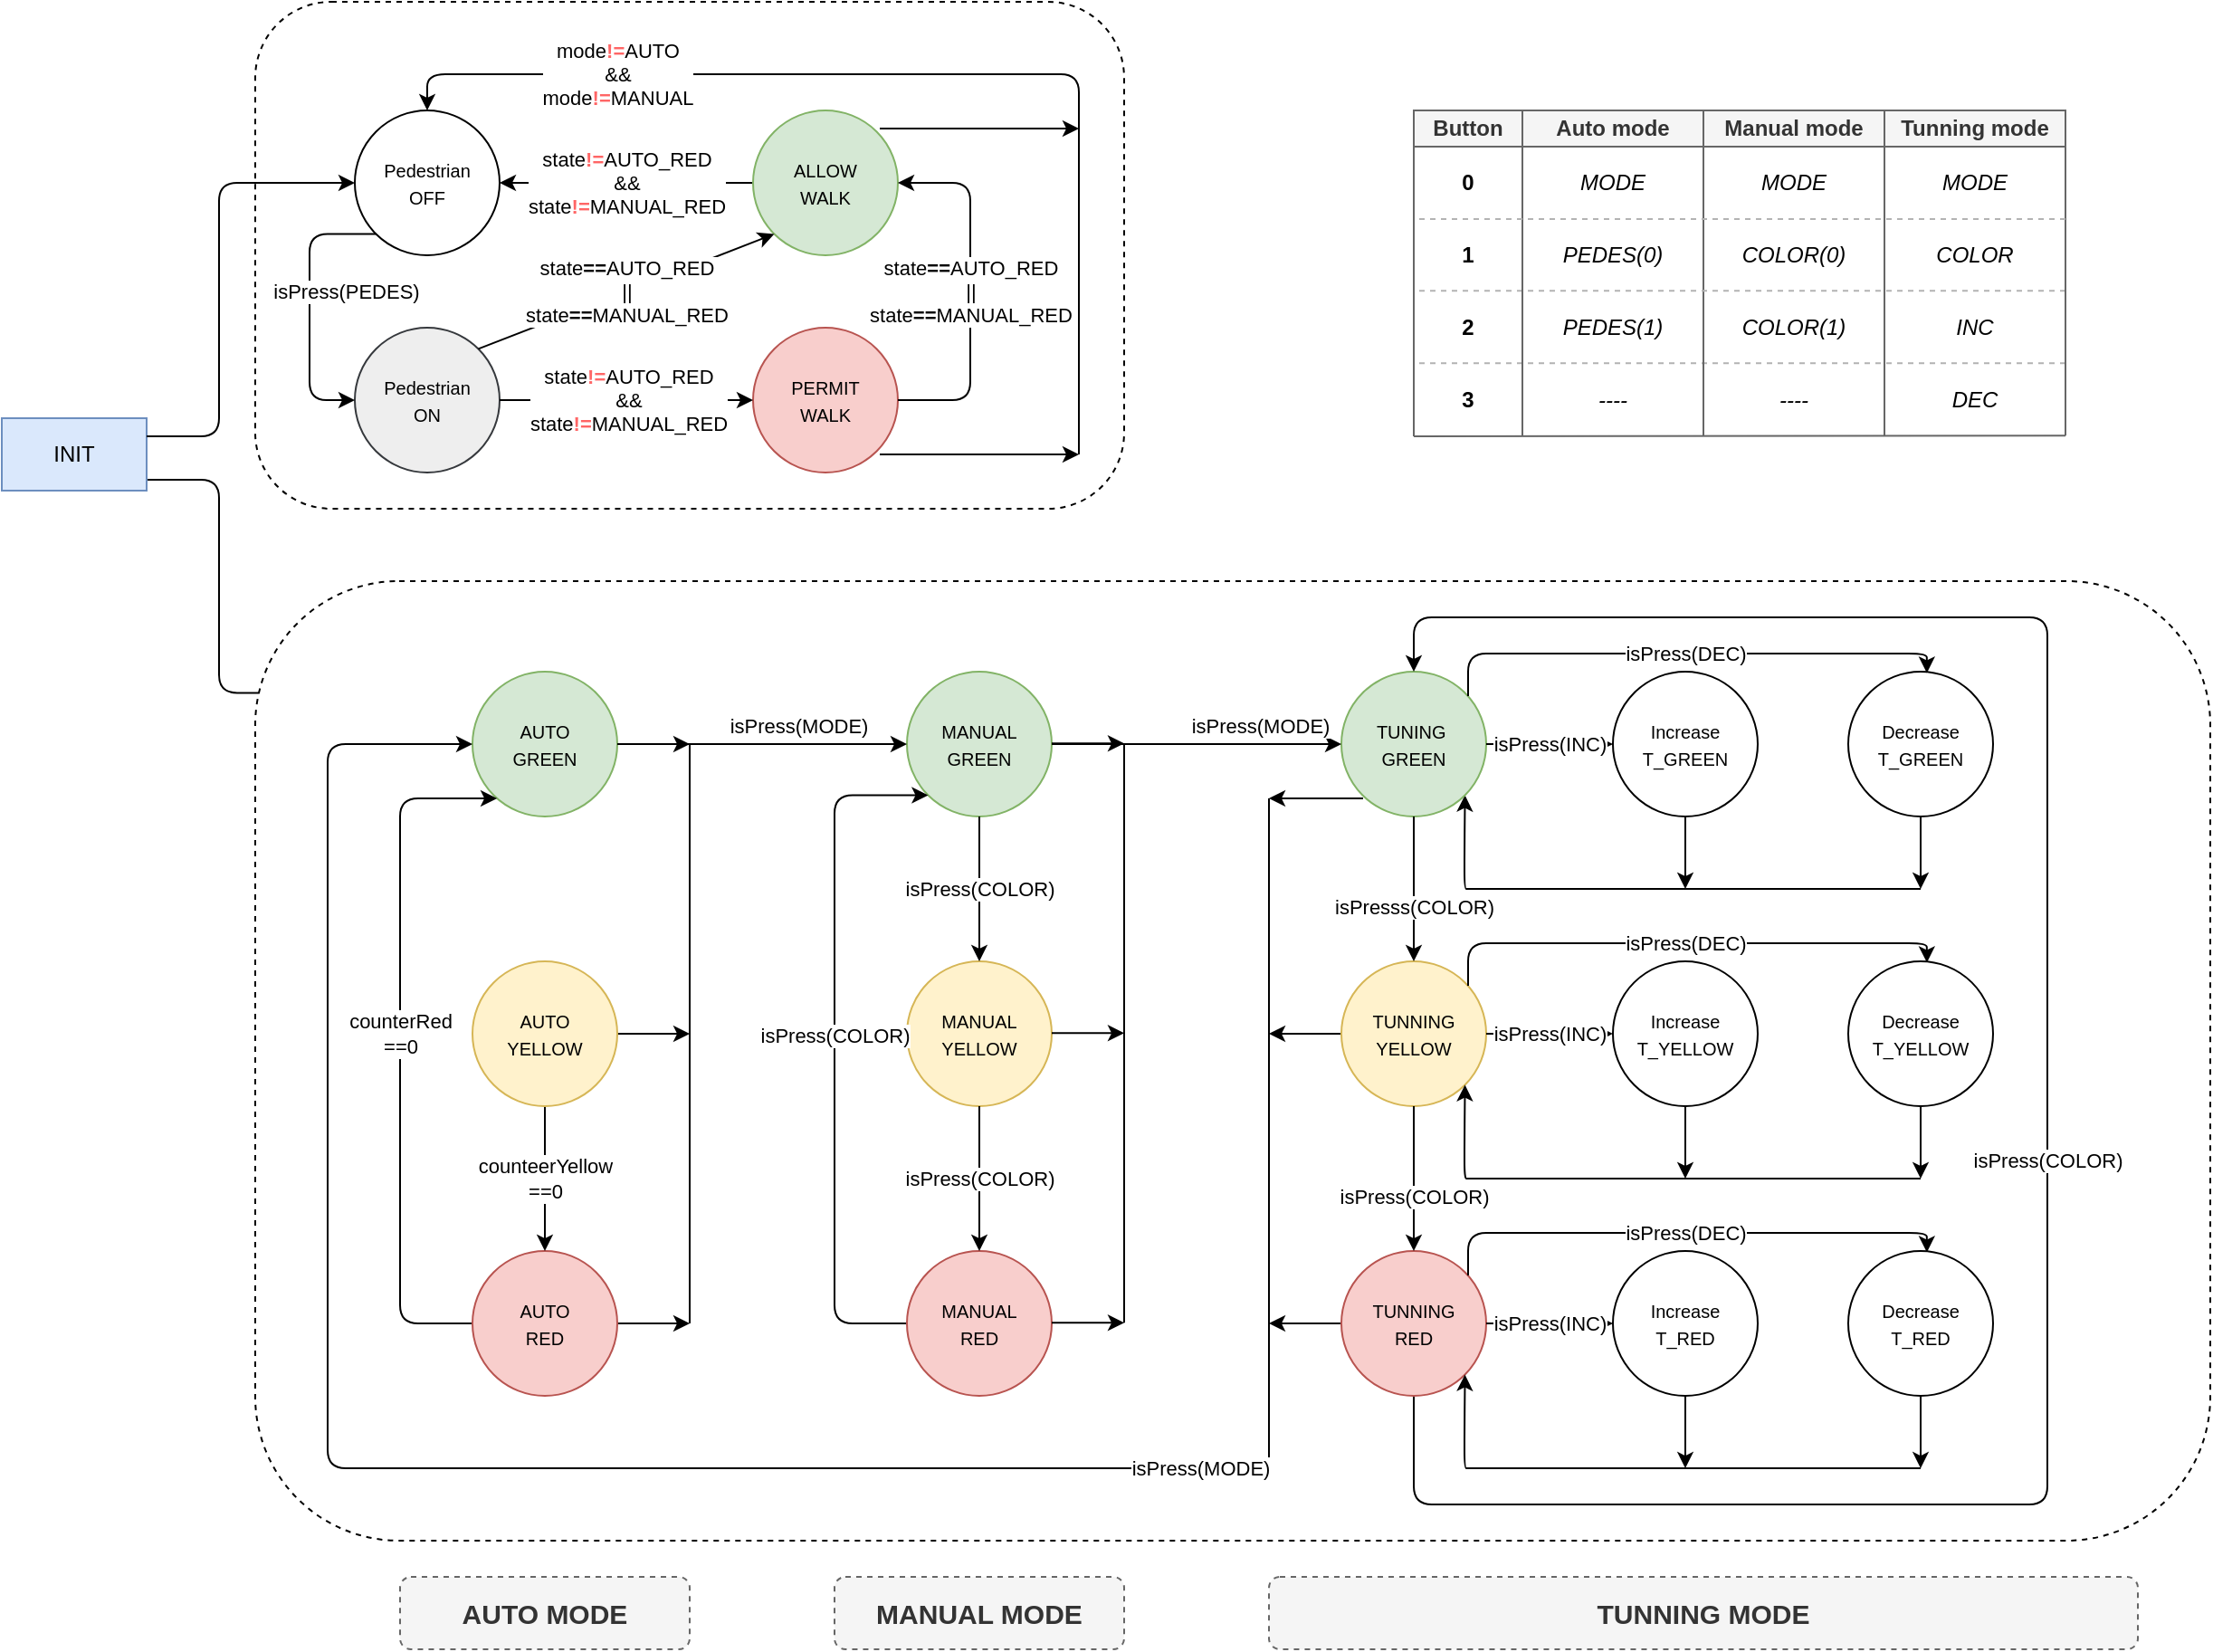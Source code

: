 <mxfile>
    <diagram name="OFFICIAL" id="WPrVbN8F6kpwLPXb7TRT">
        <mxGraphModel dx="2287" dy="3063" grid="1" gridSize="10" guides="1" tooltips="1" connect="1" arrows="1" fold="1" page="1" pageScale="1" pageWidth="850" pageHeight="1100" math="0" shadow="0">
            <root>
                <mxCell id="2bBxNphbNZEI2jO6cIMc-0"/>
                <mxCell id="2bBxNphbNZEI2jO6cIMc-1" parent="2bBxNphbNZEI2jO6cIMc-0"/>
                <mxCell id="6p3wwFVNoCFUn8sR4JEn-98" style="edgeStyle=orthogonalEdgeStyle;html=1;entryX=0;entryY=0;entryDx=0;entryDy=0;endArrow=classic;endFill=1;exitX=1.002;exitY=0.85;exitDx=0;exitDy=0;exitPerimeter=0;movable=0;resizable=0;rotatable=0;deletable=0;editable=0;connectable=0;" parent="2bBxNphbNZEI2jO6cIMc-1" source="ydddiZWCEUi1fbIrvHAK-8" target="2bBxNphbNZEI2jO6cIMc-5" edge="1">
                    <mxGeometry relative="1" as="geometry">
                        <Array as="points">
                            <mxPoint x="340" y="-986"/>
                            <mxPoint x="340" y="-868"/>
                        </Array>
                    </mxGeometry>
                </mxCell>
                <mxCell id="ydddiZWCEUi1fbIrvHAK-8" value="INIT" style="rounded=0;whiteSpace=wrap;html=1;fillColor=#dae8fc;strokeColor=#6c8ebf;movable=0;resizable=0;rotatable=0;deletable=0;editable=0;connectable=0;" parent="2bBxNphbNZEI2jO6cIMc-1" vertex="1">
                    <mxGeometry x="220" y="-1020" width="80" height="40" as="geometry"/>
                </mxCell>
                <mxCell id="6p3wwFVNoCFUn8sR4JEn-99" value="&lt;b&gt;&lt;font style=&quot;font-size: 15px;&quot;&gt;AUTO MODE&lt;/font&gt;&lt;/b&gt;" style="rounded=1;whiteSpace=wrap;html=1;fillColor=#f5f5f5;fontColor=#333333;strokeColor=#666666;dashed=1;movable=0;resizable=0;rotatable=0;deletable=0;editable=0;connectable=0;" parent="2bBxNphbNZEI2jO6cIMc-1" vertex="1">
                    <mxGeometry x="440" y="-380" width="160" height="40" as="geometry"/>
                </mxCell>
                <mxCell id="6p3wwFVNoCFUn8sR4JEn-101" value="&lt;b&gt;&lt;font style=&quot;font-size: 15px;&quot;&gt;MANUAL MODE&lt;/font&gt;&lt;/b&gt;" style="rounded=1;whiteSpace=wrap;html=1;fillColor=#f5f5f5;fontColor=#333333;strokeColor=#666666;dashed=1;movable=0;resizable=0;rotatable=0;deletable=0;editable=0;connectable=0;" parent="2bBxNphbNZEI2jO6cIMc-1" vertex="1">
                    <mxGeometry x="680" y="-380" width="160" height="40" as="geometry"/>
                </mxCell>
                <mxCell id="6p3wwFVNoCFUn8sR4JEn-102" value="&lt;b&gt;&lt;font style=&quot;font-size: 15px;&quot;&gt;TUNNING MODE&lt;/font&gt;&lt;/b&gt;" style="rounded=1;whiteSpace=wrap;html=1;fillColor=#f5f5f5;fontColor=#333333;strokeColor=#666666;dashed=1;movable=0;resizable=0;rotatable=0;deletable=0;editable=0;connectable=0;" parent="2bBxNphbNZEI2jO6cIMc-1" vertex="1">
                    <mxGeometry x="920" y="-380" width="480" height="40" as="geometry"/>
                </mxCell>
                <mxCell id="6p3wwFVNoCFUn8sR4JEn-237" value="" style="group;movable=0;resizable=0;rotatable=0;deletable=0;editable=0;connectable=0;" parent="2bBxNphbNZEI2jO6cIMc-1" vertex="1" connectable="0">
                    <mxGeometry x="1000" y="-1190" width="360" height="180" as="geometry"/>
                </mxCell>
                <mxCell id="6p3wwFVNoCFUn8sR4JEn-205" value="" style="group;movable=0;resizable=0;rotatable=0;deletable=0;editable=0;connectable=0;" parent="6p3wwFVNoCFUn8sR4JEn-237" vertex="1" connectable="0">
                    <mxGeometry x="60" width="100" height="179.58" as="geometry"/>
                </mxCell>
                <mxCell id="6p3wwFVNoCFUn8sR4JEn-183" value="Auto mode" style="text;html=1;strokeColor=#666666;fillColor=#f5f5f5;align=center;verticalAlign=middle;whiteSpace=wrap;rounded=0;fontSize=12;fontStyle=1;fontColor=#333333;movable=0;resizable=0;rotatable=0;deletable=0;editable=0;connectable=0;" parent="6p3wwFVNoCFUn8sR4JEn-205" vertex="1">
                    <mxGeometry width="100" height="20" as="geometry"/>
                </mxCell>
                <mxCell id="6p3wwFVNoCFUn8sR4JEn-196" value="&lt;i&gt;MODE&lt;/i&gt;" style="text;html=1;align=center;verticalAlign=middle;whiteSpace=wrap;rounded=0;fontSize=12;movable=0;resizable=0;rotatable=0;deletable=0;editable=0;connectable=0;" parent="6p3wwFVNoCFUn8sR4JEn-205" vertex="1">
                    <mxGeometry y="20" width="100" height="40" as="geometry"/>
                </mxCell>
                <mxCell id="6p3wwFVNoCFUn8sR4JEn-202" value="&lt;i&gt;PEDES(0)&lt;/i&gt;" style="text;html=1;align=center;verticalAlign=middle;whiteSpace=wrap;rounded=0;fontSize=12;movable=0;resizable=0;rotatable=0;deletable=0;editable=0;connectable=0;" parent="6p3wwFVNoCFUn8sR4JEn-205" vertex="1">
                    <mxGeometry y="59.58" width="100" height="40" as="geometry"/>
                </mxCell>
                <mxCell id="6p3wwFVNoCFUn8sR4JEn-203" value="&lt;i&gt;PEDES(1)&lt;/i&gt;" style="text;html=1;align=center;verticalAlign=middle;whiteSpace=wrap;rounded=0;fontSize=12;movable=0;resizable=0;rotatable=0;deletable=0;editable=0;connectable=0;" parent="6p3wwFVNoCFUn8sR4JEn-205" vertex="1">
                    <mxGeometry y="99.58" width="100" height="40" as="geometry"/>
                </mxCell>
                <mxCell id="6p3wwFVNoCFUn8sR4JEn-204" value="&lt;i&gt;----&lt;/i&gt;" style="text;html=1;align=center;verticalAlign=middle;whiteSpace=wrap;rounded=0;fontSize=12;movable=0;resizable=0;rotatable=0;deletable=0;editable=0;connectable=0;" parent="6p3wwFVNoCFUn8sR4JEn-205" vertex="1">
                    <mxGeometry y="139.58" width="100" height="40" as="geometry"/>
                </mxCell>
                <mxCell id="6p3wwFVNoCFUn8sR4JEn-234" value="" style="endArrow=none;dashed=1;html=1;strokeColor=#B3B3B3;fontSize=12;entryX=0;entryY=0;entryDx=0;entryDy=0;movable=0;resizable=0;rotatable=0;deletable=0;editable=0;connectable=0;" parent="6p3wwFVNoCFUn8sR4JEn-205" edge="1">
                    <mxGeometry width="50" height="50" relative="1" as="geometry">
                        <mxPoint x="300" y="139.58" as="sourcePoint"/>
                        <mxPoint x="-60" y="139.58" as="targetPoint"/>
                    </mxGeometry>
                </mxCell>
                <mxCell id="6p3wwFVNoCFUn8sR4JEn-206" value="" style="group;movable=0;resizable=0;rotatable=0;deletable=0;editable=0;connectable=0;" parent="6p3wwFVNoCFUn8sR4JEn-237" vertex="1" connectable="0">
                    <mxGeometry width="60" height="180" as="geometry"/>
                </mxCell>
                <mxCell id="6p3wwFVNoCFUn8sR4JEn-182" value="Button" style="text;html=1;strokeColor=#666666;fillColor=#f5f5f5;align=center;verticalAlign=middle;whiteSpace=wrap;rounded=0;fontSize=12;fontStyle=1;fontColor=#333333;movable=0;resizable=0;rotatable=0;deletable=0;editable=0;connectable=0;" parent="6p3wwFVNoCFUn8sR4JEn-206" vertex="1">
                    <mxGeometry width="60" height="20" as="geometry"/>
                </mxCell>
                <mxCell id="6p3wwFVNoCFUn8sR4JEn-186" value="0" style="text;html=1;align=center;verticalAlign=middle;whiteSpace=wrap;rounded=0;fontSize=12;fontStyle=1;movable=0;resizable=0;rotatable=0;deletable=0;editable=0;connectable=0;" parent="6p3wwFVNoCFUn8sR4JEn-206" vertex="1">
                    <mxGeometry y="20" width="60" height="40" as="geometry"/>
                </mxCell>
                <mxCell id="6p3wwFVNoCFUn8sR4JEn-187" value="1" style="text;html=1;strokeColor=none;fillColor=none;align=center;verticalAlign=middle;whiteSpace=wrap;rounded=0;fontSize=12;fontStyle=1;movable=0;resizable=0;rotatable=0;deletable=0;editable=0;connectable=0;" parent="6p3wwFVNoCFUn8sR4JEn-206" vertex="1">
                    <mxGeometry y="60" width="60" height="40" as="geometry"/>
                </mxCell>
                <mxCell id="6p3wwFVNoCFUn8sR4JEn-188" value="2" style="text;html=1;strokeColor=none;fillColor=none;align=center;verticalAlign=middle;whiteSpace=wrap;rounded=0;fontSize=12;fontStyle=1;movable=0;resizable=0;rotatable=0;deletable=0;editable=0;connectable=0;" parent="6p3wwFVNoCFUn8sR4JEn-206" vertex="1">
                    <mxGeometry y="100" width="60" height="40" as="geometry"/>
                </mxCell>
                <mxCell id="6p3wwFVNoCFUn8sR4JEn-189" value="3" style="text;html=1;strokeColor=none;fillColor=none;align=center;verticalAlign=middle;whiteSpace=wrap;rounded=0;fontSize=12;fontStyle=1;movable=0;resizable=0;rotatable=0;deletable=0;editable=0;connectable=0;" parent="6p3wwFVNoCFUn8sR4JEn-206" vertex="1">
                    <mxGeometry y="140" width="60" height="40" as="geometry"/>
                </mxCell>
                <mxCell id="6p3wwFVNoCFUn8sR4JEn-221" value="" style="endArrow=none;html=1;strokeColor=#666666;fontSize=12;entryX=0;entryY=0;entryDx=0;entryDy=0;movable=0;resizable=0;rotatable=0;deletable=0;editable=0;connectable=0;" parent="6p3wwFVNoCFUn8sR4JEn-206" target="6p3wwFVNoCFUn8sR4JEn-186" edge="1">
                    <mxGeometry width="50" height="50" relative="1" as="geometry">
                        <mxPoint y="180" as="sourcePoint"/>
                        <mxPoint x="350" y="220.0" as="targetPoint"/>
                    </mxGeometry>
                </mxCell>
                <mxCell id="6p3wwFVNoCFUn8sR4JEn-207" value="" style="group;movable=0;resizable=0;rotatable=0;deletable=0;editable=0;connectable=0;" parent="6p3wwFVNoCFUn8sR4JEn-237" vertex="1" connectable="0">
                    <mxGeometry x="160" width="100" height="179.58" as="geometry"/>
                </mxCell>
                <mxCell id="6p3wwFVNoCFUn8sR4JEn-208" value="Manual mode" style="text;html=1;strokeColor=#666666;fillColor=#f5f5f5;align=center;verticalAlign=middle;whiteSpace=wrap;rounded=0;fontSize=12;fontStyle=1;fontColor=#333333;movable=0;resizable=0;rotatable=0;deletable=0;editable=0;connectable=0;" parent="6p3wwFVNoCFUn8sR4JEn-207" vertex="1">
                    <mxGeometry width="100" height="20" as="geometry"/>
                </mxCell>
                <mxCell id="6p3wwFVNoCFUn8sR4JEn-209" value="&lt;i&gt;MODE&lt;/i&gt;" style="text;html=1;align=center;verticalAlign=middle;whiteSpace=wrap;rounded=0;fontSize=12;movable=0;resizable=0;rotatable=0;deletable=0;editable=0;connectable=0;" parent="6p3wwFVNoCFUn8sR4JEn-207" vertex="1">
                    <mxGeometry y="20" width="100" height="40" as="geometry"/>
                </mxCell>
                <mxCell id="6p3wwFVNoCFUn8sR4JEn-210" value="&lt;i&gt;COLOR(0)&lt;/i&gt;" style="text;html=1;align=center;verticalAlign=middle;whiteSpace=wrap;rounded=0;fontSize=12;movable=0;resizable=0;rotatable=0;deletable=0;editable=0;connectable=0;" parent="6p3wwFVNoCFUn8sR4JEn-207" vertex="1">
                    <mxGeometry y="59.58" width="100" height="40" as="geometry"/>
                </mxCell>
                <mxCell id="6p3wwFVNoCFUn8sR4JEn-211" value="&lt;i&gt;COLOR(1)&lt;/i&gt;" style="text;html=1;align=center;verticalAlign=middle;whiteSpace=wrap;rounded=0;fontSize=12;movable=0;resizable=0;rotatable=0;deletable=0;editable=0;connectable=0;" parent="6p3wwFVNoCFUn8sR4JEn-207" vertex="1">
                    <mxGeometry y="99.58" width="100" height="40" as="geometry"/>
                </mxCell>
                <mxCell id="6p3wwFVNoCFUn8sR4JEn-212" value="&lt;i&gt;----&lt;/i&gt;" style="text;html=1;align=center;verticalAlign=middle;whiteSpace=wrap;rounded=0;fontSize=12;movable=0;resizable=0;rotatable=0;deletable=0;editable=0;connectable=0;" parent="6p3wwFVNoCFUn8sR4JEn-207" vertex="1">
                    <mxGeometry y="139.58" width="100" height="40" as="geometry"/>
                </mxCell>
                <mxCell id="6p3wwFVNoCFUn8sR4JEn-224" value="" style="endArrow=none;html=1;strokeColor=#666666;fontSize=12;exitX=1;exitY=0;exitDx=0;exitDy=0;entryX=1;entryY=1;entryDx=0;entryDy=0;movable=0;resizable=0;rotatable=0;deletable=0;editable=0;connectable=0;" parent="6p3wwFVNoCFUn8sR4JEn-207" edge="1">
                    <mxGeometry width="50" height="50" relative="1" as="geometry">
                        <mxPoint x="100" y="20" as="sourcePoint"/>
                        <mxPoint x="100" y="179.58" as="targetPoint"/>
                        <Array as="points">
                            <mxPoint x="100" y="100"/>
                        </Array>
                    </mxGeometry>
                </mxCell>
                <mxCell id="6p3wwFVNoCFUn8sR4JEn-227" value="" style="endArrow=none;html=1;strokeColor=#666666;fontSize=12;exitX=0;exitY=0;exitDx=0;exitDy=0;entryX=0;entryY=1;entryDx=0;entryDy=0;movable=0;resizable=0;rotatable=0;deletable=0;editable=0;connectable=0;" parent="6p3wwFVNoCFUn8sR4JEn-207" source="6p3wwFVNoCFUn8sR4JEn-209" target="6p3wwFVNoCFUn8sR4JEn-212" edge="1">
                    <mxGeometry width="50" height="50" relative="1" as="geometry">
                        <mxPoint x="-310" y="230.42" as="sourcePoint"/>
                        <mxPoint x="50" y="230.0" as="targetPoint"/>
                    </mxGeometry>
                </mxCell>
                <mxCell id="6p3wwFVNoCFUn8sR4JEn-231" value="" style="endArrow=none;dashed=1;html=1;strokeColor=#B3B3B3;fontSize=12;entryX=0;entryY=0;entryDx=0;entryDy=0;movable=0;resizable=0;rotatable=0;deletable=0;editable=0;connectable=0;" parent="6p3wwFVNoCFUn8sR4JEn-207" edge="1">
                    <mxGeometry width="50" height="50" relative="1" as="geometry">
                        <mxPoint x="200" y="99.58" as="sourcePoint"/>
                        <mxPoint x="-160" y="99.58" as="targetPoint"/>
                    </mxGeometry>
                </mxCell>
                <mxCell id="6p3wwFVNoCFUn8sR4JEn-213" value="" style="group;movable=0;resizable=0;rotatable=0;deletable=0;editable=0;connectable=0;" parent="6p3wwFVNoCFUn8sR4JEn-237" vertex="1" connectable="0">
                    <mxGeometry x="260" width="100" height="179.58" as="geometry"/>
                </mxCell>
                <mxCell id="6p3wwFVNoCFUn8sR4JEn-214" value="Tunning mode" style="text;html=1;strokeColor=#666666;fillColor=#f5f5f5;align=center;verticalAlign=middle;whiteSpace=wrap;rounded=0;fontSize=12;fontStyle=1;fontColor=#333333;movable=0;resizable=0;rotatable=0;deletable=0;editable=0;connectable=0;" parent="6p3wwFVNoCFUn8sR4JEn-213" vertex="1">
                    <mxGeometry width="100" height="20" as="geometry"/>
                </mxCell>
                <mxCell id="6p3wwFVNoCFUn8sR4JEn-215" value="&lt;i&gt;MODE&lt;/i&gt;" style="text;html=1;align=center;verticalAlign=middle;whiteSpace=wrap;rounded=0;fontSize=12;movable=0;resizable=0;rotatable=0;deletable=0;editable=0;connectable=0;" parent="6p3wwFVNoCFUn8sR4JEn-213" vertex="1">
                    <mxGeometry y="20" width="100" height="40" as="geometry"/>
                </mxCell>
                <mxCell id="6p3wwFVNoCFUn8sR4JEn-216" value="&lt;i&gt;COLOR&lt;/i&gt;" style="text;html=1;align=center;verticalAlign=middle;whiteSpace=wrap;rounded=0;fontSize=12;movable=0;resizable=0;rotatable=0;deletable=0;editable=0;connectable=0;" parent="6p3wwFVNoCFUn8sR4JEn-213" vertex="1">
                    <mxGeometry y="59.58" width="100" height="40" as="geometry"/>
                </mxCell>
                <mxCell id="6p3wwFVNoCFUn8sR4JEn-217" value="&lt;i&gt;INC&lt;/i&gt;" style="text;html=1;align=center;verticalAlign=middle;whiteSpace=wrap;rounded=0;fontSize=12;movable=0;resizable=0;rotatable=0;deletable=0;editable=0;connectable=0;" parent="6p3wwFVNoCFUn8sR4JEn-213" vertex="1">
                    <mxGeometry y="99.58" width="100" height="40" as="geometry"/>
                </mxCell>
                <mxCell id="6p3wwFVNoCFUn8sR4JEn-218" value="&lt;i&gt;DEC&lt;/i&gt;" style="text;html=1;align=center;verticalAlign=middle;whiteSpace=wrap;rounded=0;fontSize=12;movable=0;resizable=0;rotatable=0;deletable=0;editable=0;connectable=0;" parent="6p3wwFVNoCFUn8sR4JEn-213" vertex="1">
                    <mxGeometry y="139.58" width="100" height="40" as="geometry"/>
                </mxCell>
                <mxCell id="6p3wwFVNoCFUn8sR4JEn-223" value="" style="endArrow=none;html=1;strokeColor=#666666;fontSize=12;exitX=1;exitY=0;exitDx=0;exitDy=0;entryX=1;entryY=1;entryDx=0;entryDy=0;movable=0;resizable=0;rotatable=0;deletable=0;editable=0;connectable=0;" parent="6p3wwFVNoCFUn8sR4JEn-213" source="6p3wwFVNoCFUn8sR4JEn-215" target="6p3wwFVNoCFUn8sR4JEn-218" edge="1">
                    <mxGeometry width="50" height="50" relative="1" as="geometry">
                        <mxPoint x="-250" y="190" as="sourcePoint"/>
                        <mxPoint x="110" y="189.58" as="targetPoint"/>
                    </mxGeometry>
                </mxCell>
                <mxCell id="6p3wwFVNoCFUn8sR4JEn-220" value="" style="endArrow=none;html=1;strokeColor=#666666;fontSize=12;exitX=0;exitY=1;exitDx=0;exitDy=0;entryX=1;entryY=1;entryDx=0;entryDy=0;movable=0;resizable=0;rotatable=0;deletable=0;editable=0;connectable=0;" parent="6p3wwFVNoCFUn8sR4JEn-237" source="6p3wwFVNoCFUn8sR4JEn-189" target="6p3wwFVNoCFUn8sR4JEn-218" edge="1">
                    <mxGeometry width="50" height="50" relative="1" as="geometry">
                        <mxPoint x="40" y="220" as="sourcePoint"/>
                        <mxPoint x="90" y="170" as="targetPoint"/>
                    </mxGeometry>
                </mxCell>
                <mxCell id="6p3wwFVNoCFUn8sR4JEn-229" value="" style="endArrow=none;html=1;strokeColor=#666666;fontSize=12;exitX=1;exitY=1;exitDx=0;exitDy=0;entryX=0;entryY=0;entryDx=0;entryDy=0;movable=0;resizable=0;rotatable=0;deletable=0;editable=0;connectable=0;" parent="6p3wwFVNoCFUn8sR4JEn-237" source="6p3wwFVNoCFUn8sR4JEn-189" target="6p3wwFVNoCFUn8sR4JEn-196" edge="1">
                    <mxGeometry width="50" height="50" relative="1" as="geometry">
                        <mxPoint x="10" y="190" as="sourcePoint"/>
                        <mxPoint x="370" y="189.58" as="targetPoint"/>
                    </mxGeometry>
                </mxCell>
                <mxCell id="6p3wwFVNoCFUn8sR4JEn-230" value="" style="endArrow=none;dashed=1;html=1;strokeColor=#B3B3B3;fontSize=12;entryX=0;entryY=0;entryDx=0;entryDy=0;movable=0;resizable=0;rotatable=0;deletable=0;editable=0;connectable=0;" parent="6p3wwFVNoCFUn8sR4JEn-237" target="6p3wwFVNoCFUn8sR4JEn-187" edge="1">
                    <mxGeometry width="50" height="50" relative="1" as="geometry">
                        <mxPoint x="360" y="60" as="sourcePoint"/>
                        <mxPoint y="250" as="targetPoint"/>
                    </mxGeometry>
                </mxCell>
                <mxCell id="63i-josfnCaeumbs8Pw_-19" value="" style="group;movable=0;resizable=0;rotatable=0;deletable=0;editable=0;connectable=0;" parent="2bBxNphbNZEI2jO6cIMc-1" vertex="1" connectable="0">
                    <mxGeometry x="360" y="-1250" width="480" height="280" as="geometry"/>
                </mxCell>
                <mxCell id="63i-josfnCaeumbs8Pw_-17" value="" style="rounded=1;whiteSpace=wrap;html=1;dashed=1;movable=0;resizable=0;rotatable=0;deletable=0;editable=0;connectable=0;" parent="63i-josfnCaeumbs8Pw_-19" vertex="1">
                    <mxGeometry width="480" height="280" as="geometry"/>
                </mxCell>
                <mxCell id="63i-josfnCaeumbs8Pw_-0" value="&lt;span style=&quot;font-size: 10px;&quot;&gt;Pedestrian&lt;br&gt;OFF&lt;br&gt;&lt;/span&gt;" style="ellipse;whiteSpace=wrap;html=1;aspect=fixed;movable=0;resizable=0;rotatable=0;deletable=0;editable=0;connectable=0;" parent="63i-josfnCaeumbs8Pw_-19" vertex="1">
                    <mxGeometry x="55" y="60" width="80" height="80" as="geometry"/>
                </mxCell>
                <mxCell id="63i-josfnCaeumbs8Pw_-1" value="&lt;span style=&quot;font-size: 10px;&quot;&gt;Pedestrian&lt;br&gt;ON&lt;br&gt;&lt;/span&gt;" style="ellipse;whiteSpace=wrap;html=1;aspect=fixed;fillColor=#eeeeee;strokeColor=#36393d;movable=0;resizable=0;rotatable=0;deletable=0;editable=0;connectable=0;" parent="63i-josfnCaeumbs8Pw_-19" vertex="1">
                    <mxGeometry x="55" y="180" width="80" height="80" as="geometry"/>
                </mxCell>
                <mxCell id="63i-josfnCaeumbs8Pw_-4" value="isPress(PEDES)" style="edgeStyle=orthogonalEdgeStyle;html=1;entryX=0;entryY=0.5;entryDx=0;entryDy=0;exitX=0;exitY=1;exitDx=0;exitDy=0;movable=0;resizable=0;rotatable=0;deletable=0;editable=0;connectable=0;" parent="63i-josfnCaeumbs8Pw_-19" source="63i-josfnCaeumbs8Pw_-0" target="63i-josfnCaeumbs8Pw_-1" edge="1">
                    <mxGeometry x="-0.108" y="20" relative="1" as="geometry">
                        <Array as="points">
                            <mxPoint x="30" y="128"/>
                            <mxPoint x="30" y="220"/>
                        </Array>
                        <mxPoint as="offset"/>
                    </mxGeometry>
                </mxCell>
                <mxCell id="63i-josfnCaeumbs8Pw_-12" style="html=1;fontColor=#FF6666;movable=0;resizable=0;rotatable=0;deletable=0;editable=0;connectable=0;" parent="63i-josfnCaeumbs8Pw_-19" edge="1">
                    <mxGeometry relative="1" as="geometry">
                        <mxPoint x="345" y="250" as="sourcePoint"/>
                        <mxPoint x="455" y="250" as="targetPoint"/>
                    </mxGeometry>
                </mxCell>
                <mxCell id="63i-josfnCaeumbs8Pw_-2" value="&lt;span style=&quot;font-size: 10px;&quot;&gt;PERMIT&lt;br&gt;WALK&lt;br&gt;&lt;/span&gt;" style="ellipse;whiteSpace=wrap;html=1;aspect=fixed;fillColor=#f8cecc;strokeColor=#b85450;movable=0;resizable=0;rotatable=0;deletable=0;editable=0;connectable=0;" parent="63i-josfnCaeumbs8Pw_-19" vertex="1">
                    <mxGeometry x="275" y="180" width="80" height="80" as="geometry"/>
                </mxCell>
                <mxCell id="63i-josfnCaeumbs8Pw_-8" value="state&lt;b&gt;&lt;font color=&quot;#ff6666&quot;&gt;!=&lt;/font&gt;&lt;/b&gt;AUTO_RED&lt;br&gt;&amp;amp;&amp;amp;&lt;br&gt;state&lt;b&gt;&lt;font color=&quot;#ff6666&quot;&gt;!=&lt;/font&gt;&lt;/b&gt;MANUAL_RED" style="edgeStyle=orthogonalEdgeStyle;html=1;movable=0;resizable=0;rotatable=0;deletable=0;editable=0;connectable=0;" parent="63i-josfnCaeumbs8Pw_-19" source="63i-josfnCaeumbs8Pw_-1" target="63i-josfnCaeumbs8Pw_-2" edge="1">
                    <mxGeometry x="0.005" relative="1" as="geometry">
                        <mxPoint as="offset"/>
                    </mxGeometry>
                </mxCell>
                <mxCell id="63i-josfnCaeumbs8Pw_-7" value="state&lt;b&gt;&lt;font color=&quot;#ff6666&quot;&gt;!=&lt;/font&gt;&lt;/b&gt;AUTO_RED&lt;br style=&quot;border-color: var(--border-color);&quot;&gt;&amp;amp;&amp;amp;&lt;br style=&quot;border-color: var(--border-color);&quot;&gt;state&lt;b&gt;&lt;font color=&quot;#ff6666&quot;&gt;!=&lt;/font&gt;&lt;/b&gt;MANUAL_RED" style="edgeStyle=orthogonalEdgeStyle;html=1;entryX=1;entryY=0.5;entryDx=0;entryDy=0;exitX=0;exitY=0.5;exitDx=0;exitDy=0;movable=0;resizable=0;rotatable=0;deletable=0;editable=0;connectable=0;" parent="63i-josfnCaeumbs8Pw_-19" source="63i-josfnCaeumbs8Pw_-3" target="63i-josfnCaeumbs8Pw_-0" edge="1">
                    <mxGeometry relative="1" as="geometry">
                        <Array as="points"/>
                    </mxGeometry>
                </mxCell>
                <mxCell id="63i-josfnCaeumbs8Pw_-3" value="&lt;span style=&quot;font-size: 10px;&quot;&gt;ALLOW&lt;br&gt;WALK&lt;br&gt;&lt;/span&gt;" style="ellipse;whiteSpace=wrap;html=1;aspect=fixed;fillColor=#d5e8d4;strokeColor=#82b366;movable=0;resizable=0;rotatable=0;deletable=0;editable=0;connectable=0;" parent="63i-josfnCaeumbs8Pw_-19" vertex="1">
                    <mxGeometry x="275" y="60" width="80" height="80" as="geometry"/>
                </mxCell>
                <mxCell id="63i-josfnCaeumbs8Pw_-9" value="state&lt;b&gt;==&lt;/b&gt;AUTO_RED&lt;br&gt;||&lt;br&gt;state&lt;b&gt;==&lt;/b&gt;MANUAL_RED" style="html=1;exitX=1;exitY=0;exitDx=0;exitDy=0;entryX=0;entryY=1;entryDx=0;entryDy=0;movable=0;resizable=0;rotatable=0;deletable=0;editable=0;connectable=0;" parent="63i-josfnCaeumbs8Pw_-19" source="63i-josfnCaeumbs8Pw_-1" target="63i-josfnCaeumbs8Pw_-3" edge="1">
                    <mxGeometry relative="1" as="geometry"/>
                </mxCell>
                <mxCell id="63i-josfnCaeumbs8Pw_-6" value="state&lt;b&gt;==&lt;/b&gt;AUTO_RED&lt;br style=&quot;border-color: var(--border-color);&quot;&gt;||&lt;br style=&quot;border-color: var(--border-color);&quot;&gt;state&lt;b&gt;==&lt;/b&gt;MANUAL_RED" style="edgeStyle=orthogonalEdgeStyle;html=1;exitX=1;exitY=0.5;exitDx=0;exitDy=0;entryX=1;entryY=0.5;entryDx=0;entryDy=0;movable=0;resizable=0;rotatable=0;deletable=0;editable=0;connectable=0;" parent="63i-josfnCaeumbs8Pw_-19" source="63i-josfnCaeumbs8Pw_-2" target="63i-josfnCaeumbs8Pw_-3" edge="1">
                    <mxGeometry relative="1" as="geometry">
                        <Array as="points">
                            <mxPoint x="395" y="220"/>
                            <mxPoint x="395" y="100"/>
                        </Array>
                    </mxGeometry>
                </mxCell>
                <mxCell id="63i-josfnCaeumbs8Pw_-13" style="html=1;fontColor=#FF6666;movable=0;resizable=0;rotatable=0;deletable=0;editable=0;connectable=0;" parent="63i-josfnCaeumbs8Pw_-19" edge="1">
                    <mxGeometry relative="1" as="geometry">
                        <mxPoint x="345" y="70" as="sourcePoint"/>
                        <mxPoint x="455" y="70" as="targetPoint"/>
                    </mxGeometry>
                </mxCell>
                <mxCell id="63i-josfnCaeumbs8Pw_-14" value="" style="endArrow=none;html=1;fontColor=#FF6666;movable=0;resizable=0;rotatable=0;deletable=0;editable=0;connectable=0;" parent="63i-josfnCaeumbs8Pw_-19" edge="1">
                    <mxGeometry width="50" height="50" relative="1" as="geometry">
                        <mxPoint x="455" y="250" as="sourcePoint"/>
                        <mxPoint x="455" y="70" as="targetPoint"/>
                    </mxGeometry>
                </mxCell>
                <mxCell id="63i-josfnCaeumbs8Pw_-15" value="&lt;font color=&quot;#000000&quot;&gt;mode&lt;/font&gt;&lt;b style=&quot;&quot;&gt;!=&lt;/b&gt;&lt;font color=&quot;#000000&quot;&gt;AUTO&lt;/font&gt;&lt;br&gt;&lt;font color=&quot;#000000&quot;&gt;&amp;amp;&amp;amp;&lt;/font&gt;&lt;br&gt;&lt;font color=&quot;#000000&quot;&gt;mode&lt;/font&gt;&lt;b style=&quot;&quot;&gt;!=&lt;/b&gt;&lt;font color=&quot;#000000&quot;&gt;MANUAL&lt;/font&gt;" style="endArrow=classic;html=1;fontColor=#FF6666;entryX=0.5;entryY=0;entryDx=0;entryDy=0;movable=0;resizable=0;rotatable=0;deletable=0;editable=0;connectable=0;" parent="63i-josfnCaeumbs8Pw_-19" target="63i-josfnCaeumbs8Pw_-0" edge="1">
                    <mxGeometry x="0.39" width="50" height="50" relative="1" as="geometry">
                        <mxPoint x="455" y="70" as="sourcePoint"/>
                        <mxPoint x="225" as="targetPoint"/>
                        <Array as="points">
                            <mxPoint x="455" y="40"/>
                            <mxPoint x="95" y="40"/>
                        </Array>
                        <mxPoint as="offset"/>
                    </mxGeometry>
                </mxCell>
                <mxCell id="63i-josfnCaeumbs8Pw_-16" style="edgeStyle=orthogonalEdgeStyle;html=1;exitX=1;exitY=0.25;exitDx=0;exitDy=0;entryX=0;entryY=0.5;entryDx=0;entryDy=0;fontColor=#FF6666;movable=0;resizable=0;rotatable=0;deletable=0;editable=0;connectable=0;" parent="2bBxNphbNZEI2jO6cIMc-1" source="ydddiZWCEUi1fbIrvHAK-8" target="63i-josfnCaeumbs8Pw_-0" edge="1">
                    <mxGeometry relative="1" as="geometry">
                        <Array as="points">
                            <mxPoint x="340" y="-1010"/>
                            <mxPoint x="340" y="-1150"/>
                        </Array>
                    </mxGeometry>
                </mxCell>
                <mxCell id="1McHJh7ktHvKdyW-t3tQ-34" value="" style="group" vertex="1" connectable="0" parent="2bBxNphbNZEI2jO6cIMc-1">
                    <mxGeometry x="360" y="-930" width="1080" height="530" as="geometry"/>
                </mxCell>
                <mxCell id="63i-josfnCaeumbs8Pw_-18" value="" style="rounded=1;whiteSpace=wrap;html=1;dashed=1;movable=1;resizable=1;rotatable=1;deletable=1;editable=1;connectable=1;" parent="1McHJh7ktHvKdyW-t3tQ-34" vertex="1">
                    <mxGeometry width="1080" height="530" as="geometry"/>
                </mxCell>
                <mxCell id="ydddiZWCEUi1fbIrvHAK-19" style="edgeStyle=orthogonalEdgeStyle;html=1;movable=1;resizable=1;rotatable=1;deletable=1;editable=1;connectable=1;" parent="1McHJh7ktHvKdyW-t3tQ-34" source="2bBxNphbNZEI2jO6cIMc-5" edge="1">
                    <mxGeometry relative="1" as="geometry">
                        <mxPoint x="240" y="90" as="targetPoint"/>
                    </mxGeometry>
                </mxCell>
                <mxCell id="2bBxNphbNZEI2jO6cIMc-5" value="&lt;span style=&quot;font-size: 10px;&quot;&gt;AUTO&lt;br&gt;GREEN&lt;br&gt;&lt;/span&gt;" style="ellipse;whiteSpace=wrap;html=1;aspect=fixed;fillColor=#d5e8d4;strokeColor=#82b366;movable=1;resizable=1;rotatable=1;deletable=1;editable=1;connectable=1;" parent="1McHJh7ktHvKdyW-t3tQ-34" vertex="1">
                    <mxGeometry x="120" y="50" width="80" height="80" as="geometry"/>
                </mxCell>
                <mxCell id="ydddiZWCEUi1fbIrvHAK-7" value="counterRed&lt;br&gt;==0" style="edgeStyle=orthogonalEdgeStyle;html=1;exitX=0;exitY=0.5;exitDx=0;exitDy=0;movable=1;resizable=1;rotatable=1;deletable=1;editable=1;connectable=1;" parent="1McHJh7ktHvKdyW-t3tQ-34" source="2bBxNphbNZEI2jO6cIMc-7" target="2bBxNphbNZEI2jO6cIMc-5" edge="1">
                    <mxGeometry x="0.043" relative="1" as="geometry">
                        <Array as="points">
                            <mxPoint x="80" y="410"/>
                            <mxPoint x="80" y="120"/>
                        </Array>
                        <mxPoint as="offset"/>
                    </mxGeometry>
                </mxCell>
                <mxCell id="ydddiZWCEUi1fbIrvHAK-22" style="edgeStyle=orthogonalEdgeStyle;jumpSize=0;html=1;movable=1;resizable=1;rotatable=1;deletable=1;editable=1;connectable=1;" parent="1McHJh7ktHvKdyW-t3tQ-34" source="2bBxNphbNZEI2jO6cIMc-7" edge="1">
                    <mxGeometry relative="1" as="geometry">
                        <mxPoint x="240" y="410" as="targetPoint"/>
                    </mxGeometry>
                </mxCell>
                <mxCell id="2bBxNphbNZEI2jO6cIMc-7" value="&lt;font style=&quot;font-size: 10px;&quot;&gt;AUTO&lt;br&gt;RED&lt;br&gt;&lt;/font&gt;" style="ellipse;whiteSpace=wrap;html=1;aspect=fixed;fillColor=#f8cecc;strokeColor=#b85450;movable=1;resizable=1;rotatable=1;deletable=1;editable=1;connectable=1;" parent="1McHJh7ktHvKdyW-t3tQ-34" vertex="1">
                    <mxGeometry x="120" y="370" width="80" height="80" as="geometry"/>
                </mxCell>
                <mxCell id="ydddiZWCEUi1fbIrvHAK-2" value="counteerYellow&lt;br&gt;==0" style="edgeStyle=orthogonalEdgeStyle;html=1;entryX=0.5;entryY=0;entryDx=0;entryDy=0;movable=1;resizable=1;rotatable=1;deletable=1;editable=1;connectable=1;" parent="1McHJh7ktHvKdyW-t3tQ-34" source="2bBxNphbNZEI2jO6cIMc-11" target="2bBxNphbNZEI2jO6cIMc-7" edge="1">
                    <mxGeometry relative="1" as="geometry"/>
                </mxCell>
                <mxCell id="ydddiZWCEUi1fbIrvHAK-15" style="edgeStyle=orthogonalEdgeStyle;html=1;movable=1;resizable=1;rotatable=1;deletable=1;editable=1;connectable=1;" parent="1McHJh7ktHvKdyW-t3tQ-34" source="2bBxNphbNZEI2jO6cIMc-11" edge="1">
                    <mxGeometry relative="1" as="geometry">
                        <mxPoint x="240" y="250" as="targetPoint"/>
                    </mxGeometry>
                </mxCell>
                <mxCell id="2bBxNphbNZEI2jO6cIMc-11" value="&lt;span style=&quot;font-size: 10px;&quot;&gt;AUTO&lt;br&gt;YELLOW&lt;br&gt;&lt;/span&gt;" style="ellipse;whiteSpace=wrap;html=1;aspect=fixed;fillColor=#fff2cc;strokeColor=#d6b656;movable=1;resizable=1;rotatable=1;deletable=1;editable=1;connectable=1;" parent="1McHJh7ktHvKdyW-t3tQ-34" vertex="1">
                    <mxGeometry x="120" y="210" width="80" height="80" as="geometry"/>
                </mxCell>
                <mxCell id="ydddiZWCEUi1fbIrvHAK-10" value="&lt;span style=&quot;font-size: 10px;&quot;&gt;MANUAL&lt;br&gt;GREEN&lt;br&gt;&lt;/span&gt;" style="ellipse;whiteSpace=wrap;html=1;aspect=fixed;fillColor=#d5e8d4;strokeColor=#82b366;movable=1;resizable=1;rotatable=1;deletable=1;editable=1;connectable=1;" parent="1McHJh7ktHvKdyW-t3tQ-34" vertex="1">
                    <mxGeometry x="360" y="50" width="80" height="80" as="geometry"/>
                </mxCell>
                <mxCell id="ydddiZWCEUi1fbIrvHAK-23" value="isPress(MODE)" style="edgeStyle=orthogonalEdgeStyle;jumpSize=0;html=1;entryX=0;entryY=0.5;entryDx=0;entryDy=0;movable=1;resizable=1;rotatable=1;deletable=1;editable=1;connectable=1;" parent="1McHJh7ktHvKdyW-t3tQ-34" source="2bBxNphbNZEI2jO6cIMc-5" target="ydddiZWCEUi1fbIrvHAK-10" edge="1">
                    <mxGeometry x="0.25" y="10" relative="1" as="geometry">
                        <mxPoint as="offset"/>
                        <mxPoint x="320" y="90" as="targetPoint"/>
                    </mxGeometry>
                </mxCell>
                <mxCell id="ydddiZWCEUi1fbIrvHAK-11" value="&lt;span style=&quot;font-size: 10px;&quot;&gt;MANUAL&lt;br&gt;YELLOW&lt;br&gt;&lt;/span&gt;" style="ellipse;whiteSpace=wrap;html=1;aspect=fixed;fillColor=#fff2cc;strokeColor=#d6b656;movable=1;resizable=1;rotatable=1;deletable=1;editable=1;connectable=1;" parent="1McHJh7ktHvKdyW-t3tQ-34" vertex="1">
                    <mxGeometry x="360" y="210" width="80" height="80" as="geometry"/>
                </mxCell>
                <mxCell id="ydddiZWCEUi1fbIrvHAK-25" value="isPress(COLOR)" style="edgeStyle=orthogonalEdgeStyle;jumpSize=0;html=1;movable=1;resizable=1;rotatable=1;deletable=1;editable=1;connectable=1;" parent="1McHJh7ktHvKdyW-t3tQ-34" source="ydddiZWCEUi1fbIrvHAK-10" target="ydddiZWCEUi1fbIrvHAK-11" edge="1">
                    <mxGeometry relative="1" as="geometry"/>
                </mxCell>
                <mxCell id="ydddiZWCEUi1fbIrvHAK-27" value="isPress(COLOR)" style="edgeStyle=orthogonalEdgeStyle;jumpSize=0;html=1;entryX=0;entryY=1;entryDx=0;entryDy=0;exitX=0;exitY=0.5;exitDx=0;exitDy=0;movable=1;resizable=1;rotatable=1;deletable=1;editable=1;connectable=1;" parent="1McHJh7ktHvKdyW-t3tQ-34" source="ydddiZWCEUi1fbIrvHAK-12" target="ydddiZWCEUi1fbIrvHAK-10" edge="1">
                    <mxGeometry x="0.039" relative="1" as="geometry">
                        <Array as="points">
                            <mxPoint x="320" y="410"/>
                            <mxPoint x="320" y="118"/>
                        </Array>
                        <mxPoint x="372" y="110" as="targetPoint"/>
                        <mxPoint as="offset"/>
                    </mxGeometry>
                </mxCell>
                <mxCell id="ydddiZWCEUi1fbIrvHAK-12" value="&lt;font style=&quot;font-size: 10px;&quot;&gt;MANUAL&lt;br&gt;RED&lt;br&gt;&lt;/font&gt;" style="ellipse;whiteSpace=wrap;html=1;aspect=fixed;fillColor=#f8cecc;strokeColor=#b85450;movable=1;resizable=1;rotatable=1;deletable=1;editable=1;connectable=1;" parent="1McHJh7ktHvKdyW-t3tQ-34" vertex="1">
                    <mxGeometry x="360" y="370" width="80" height="80" as="geometry"/>
                </mxCell>
                <mxCell id="ydddiZWCEUi1fbIrvHAK-26" value="isPress(COLOR)" style="edgeStyle=orthogonalEdgeStyle;jumpSize=0;html=1;movable=1;resizable=1;rotatable=1;deletable=1;editable=1;connectable=1;" parent="1McHJh7ktHvKdyW-t3tQ-34" source="ydddiZWCEUi1fbIrvHAK-11" target="ydddiZWCEUi1fbIrvHAK-12" edge="1">
                    <mxGeometry relative="1" as="geometry"/>
                </mxCell>
                <mxCell id="ydddiZWCEUi1fbIrvHAK-24" value="" style="endArrow=none;html=1;jumpSize=0;movable=1;resizable=1;rotatable=1;deletable=1;editable=1;connectable=1;" parent="1McHJh7ktHvKdyW-t3tQ-34" edge="1">
                    <mxGeometry width="50" height="50" relative="1" as="geometry">
                        <mxPoint x="240" y="410" as="sourcePoint"/>
                        <mxPoint x="240" y="90" as="targetPoint"/>
                    </mxGeometry>
                </mxCell>
                <mxCell id="6p3wwFVNoCFUn8sR4JEn-14" style="edgeStyle=orthogonalEdgeStyle;html=1;movable=1;resizable=1;rotatable=1;deletable=1;editable=1;connectable=1;entryX=1;entryY=1;entryDx=0;entryDy=0;" parent="1McHJh7ktHvKdyW-t3tQ-34" target="ydddiZWCEUi1fbIrvHAK-28" edge="1">
                    <mxGeometry relative="1" as="geometry">
                        <mxPoint x="670" y="170" as="sourcePoint"/>
                        <Array as="points">
                            <mxPoint x="668" y="170"/>
                            <mxPoint x="668" y="150"/>
                            <mxPoint x="668" y="150"/>
                        </Array>
                    </mxGeometry>
                </mxCell>
                <mxCell id="6p3wwFVNoCFUn8sR4JEn-89" style="html=1;endArrow=classic;endFill=1;movable=1;resizable=1;rotatable=1;deletable=1;editable=1;connectable=1;" parent="1McHJh7ktHvKdyW-t3tQ-34" edge="1">
                    <mxGeometry relative="1" as="geometry">
                        <mxPoint x="612" y="120" as="sourcePoint"/>
                        <mxPoint x="560" y="120" as="targetPoint"/>
                    </mxGeometry>
                </mxCell>
                <mxCell id="ydddiZWCEUi1fbIrvHAK-28" value="&lt;span style=&quot;font-size: 10px;&quot;&gt;TUNING&amp;nbsp;&lt;br&gt;GREEN&lt;br&gt;&lt;/span&gt;" style="ellipse;whiteSpace=wrap;html=1;aspect=fixed;fillColor=#d5e8d4;strokeColor=#82b366;movable=1;resizable=1;rotatable=1;deletable=1;editable=1;connectable=1;" parent="1McHJh7ktHvKdyW-t3tQ-34" vertex="1">
                    <mxGeometry x="600" y="50" width="80" height="80" as="geometry"/>
                </mxCell>
                <mxCell id="6p3wwFVNoCFUn8sR4JEn-81" value="isPress(MODE)" style="edgeStyle=none;html=1;entryX=0;entryY=0.5;entryDx=0;entryDy=0;endArrow=classic;endFill=1;movable=1;resizable=1;rotatable=1;deletable=1;editable=1;connectable=1;" parent="1McHJh7ktHvKdyW-t3tQ-34" source="ydddiZWCEUi1fbIrvHAK-10" target="ydddiZWCEUi1fbIrvHAK-28" edge="1">
                    <mxGeometry x="0.429" y="10" relative="1" as="geometry">
                        <Array as="points">
                            <mxPoint x="520" y="90"/>
                        </Array>
                        <mxPoint as="offset"/>
                    </mxGeometry>
                </mxCell>
                <mxCell id="6p3wwFVNoCFUn8sR4JEn-91" style="edgeStyle=none;html=1;endArrow=classic;endFill=1;movable=1;resizable=1;rotatable=1;deletable=1;editable=1;connectable=1;" parent="1McHJh7ktHvKdyW-t3tQ-34" source="ydddiZWCEUi1fbIrvHAK-29" edge="1">
                    <mxGeometry relative="1" as="geometry">
                        <mxPoint x="560" y="250" as="targetPoint"/>
                    </mxGeometry>
                </mxCell>
                <mxCell id="ydddiZWCEUi1fbIrvHAK-29" value="&lt;span style=&quot;font-size: 10px;&quot;&gt;TUNNING&lt;br&gt;YELLOW&lt;br&gt;&lt;/span&gt;" style="ellipse;whiteSpace=wrap;html=1;aspect=fixed;fillColor=#fff2cc;strokeColor=#d6b656;movable=1;resizable=1;rotatable=1;deletable=1;editable=1;connectable=1;" parent="1McHJh7ktHvKdyW-t3tQ-34" vertex="1">
                    <mxGeometry x="600" y="210" width="80" height="80" as="geometry"/>
                </mxCell>
                <mxCell id="1McHJh7ktHvKdyW-t3tQ-2" value="isPresss(COLOR)" style="edgeStyle=none;html=1;entryX=0.5;entryY=0;entryDx=0;entryDy=0;" edge="1" parent="1McHJh7ktHvKdyW-t3tQ-34" source="ydddiZWCEUi1fbIrvHAK-28" target="ydddiZWCEUi1fbIrvHAK-29">
                    <mxGeometry x="0.25" relative="1" as="geometry">
                        <mxPoint as="offset"/>
                    </mxGeometry>
                </mxCell>
                <mxCell id="6p3wwFVNoCFUn8sR4JEn-93" style="edgeStyle=none;html=1;endArrow=classic;endFill=1;movable=1;resizable=1;rotatable=1;deletable=1;editable=1;connectable=1;" parent="1McHJh7ktHvKdyW-t3tQ-34" source="ydddiZWCEUi1fbIrvHAK-30" edge="1">
                    <mxGeometry relative="1" as="geometry">
                        <mxPoint x="560" y="410" as="targetPoint"/>
                    </mxGeometry>
                </mxCell>
                <mxCell id="1McHJh7ktHvKdyW-t3tQ-33" value="isPress(COLOR)" style="edgeStyle=orthogonalEdgeStyle;html=1;entryX=0.5;entryY=0;entryDx=0;entryDy=0;" edge="1" parent="1McHJh7ktHvKdyW-t3tQ-34" source="ydddiZWCEUi1fbIrvHAK-30" target="ydddiZWCEUi1fbIrvHAK-28">
                    <mxGeometry x="-0.062" relative="1" as="geometry">
                        <Array as="points">
                            <mxPoint x="640" y="510"/>
                            <mxPoint x="990" y="510"/>
                            <mxPoint x="990" y="20"/>
                            <mxPoint x="640" y="20"/>
                        </Array>
                        <mxPoint as="offset"/>
                    </mxGeometry>
                </mxCell>
                <mxCell id="ydddiZWCEUi1fbIrvHAK-30" value="&lt;font style=&quot;font-size: 10px;&quot;&gt;TUNNING&lt;br&gt;RED&lt;br&gt;&lt;/font&gt;" style="ellipse;whiteSpace=wrap;html=1;aspect=fixed;fillColor=#f8cecc;strokeColor=#b85450;movable=1;resizable=1;rotatable=1;deletable=1;editable=1;connectable=1;" parent="1McHJh7ktHvKdyW-t3tQ-34" vertex="1">
                    <mxGeometry x="600" y="370" width="80" height="80" as="geometry"/>
                </mxCell>
                <mxCell id="1McHJh7ktHvKdyW-t3tQ-32" value="isPress(COLOR)" style="edgeStyle=orthogonalEdgeStyle;html=1;" edge="1" parent="1McHJh7ktHvKdyW-t3tQ-34" source="ydddiZWCEUi1fbIrvHAK-29" target="ydddiZWCEUi1fbIrvHAK-30">
                    <mxGeometry x="0.25" relative="1" as="geometry">
                        <mxPoint as="offset"/>
                    </mxGeometry>
                </mxCell>
                <mxCell id="6p3wwFVNoCFUn8sR4JEn-73" style="edgeStyle=none;html=1;movable=1;resizable=1;rotatable=1;deletable=1;editable=1;connectable=1;" parent="1McHJh7ktHvKdyW-t3tQ-34" source="6p3wwFVNoCFUn8sR4JEn-0" edge="1">
                    <mxGeometry relative="1" as="geometry">
                        <mxPoint x="920" y="170" as="targetPoint"/>
                    </mxGeometry>
                </mxCell>
                <mxCell id="6p3wwFVNoCFUn8sR4JEn-0" value="&lt;span style=&quot;font-size: 10px;&quot;&gt;Decrease&lt;br&gt;T_GREEN&lt;br&gt;&lt;/span&gt;" style="ellipse;whiteSpace=wrap;html=1;aspect=fixed;movable=1;resizable=1;rotatable=1;deletable=1;editable=1;connectable=1;" parent="1McHJh7ktHvKdyW-t3tQ-34" vertex="1">
                    <mxGeometry x="880" y="50" width="80" height="80" as="geometry"/>
                </mxCell>
                <mxCell id="1McHJh7ktHvKdyW-t3tQ-4" value="isPress(DEC)" style="edgeStyle=orthogonalEdgeStyle;html=1;entryX=0.543;entryY=0.009;entryDx=0;entryDy=0;entryPerimeter=0;" edge="1" parent="1McHJh7ktHvKdyW-t3tQ-34" source="ydddiZWCEUi1fbIrvHAK-28" target="6p3wwFVNoCFUn8sR4JEn-0">
                    <mxGeometry relative="1" as="geometry">
                        <Array as="points">
                            <mxPoint x="670" y="40"/>
                            <mxPoint x="923" y="40"/>
                        </Array>
                    </mxGeometry>
                </mxCell>
                <mxCell id="6p3wwFVNoCFUn8sR4JEn-79" style="edgeStyle=none;html=1;movable=1;resizable=1;rotatable=1;deletable=1;editable=1;connectable=1;" parent="1McHJh7ktHvKdyW-t3tQ-34" source="6p3wwFVNoCFUn8sR4JEn-1" edge="1">
                    <mxGeometry relative="1" as="geometry">
                        <mxPoint x="790" y="170" as="targetPoint"/>
                    </mxGeometry>
                </mxCell>
                <mxCell id="6p3wwFVNoCFUn8sR4JEn-1" value="&lt;span style=&quot;font-size: 10px;&quot;&gt;Increase&lt;br&gt;T_GREEN&lt;br&gt;&lt;/span&gt;" style="ellipse;whiteSpace=wrap;html=1;aspect=fixed;movable=1;resizable=1;rotatable=1;deletable=1;editable=1;connectable=1;" parent="1McHJh7ktHvKdyW-t3tQ-34" vertex="1">
                    <mxGeometry x="750" y="50" width="80" height="80" as="geometry"/>
                </mxCell>
                <mxCell id="6p3wwFVNoCFUn8sR4JEn-15" value="" style="endArrow=none;html=1;movable=1;resizable=1;rotatable=1;deletable=1;editable=1;connectable=1;" parent="1McHJh7ktHvKdyW-t3tQ-34" edge="1">
                    <mxGeometry x="0.643" width="50" height="50" relative="1" as="geometry">
                        <mxPoint x="920" y="170" as="sourcePoint"/>
                        <mxPoint x="670" y="170" as="targetPoint"/>
                        <mxPoint as="offset"/>
                    </mxGeometry>
                </mxCell>
                <mxCell id="6p3wwFVNoCFUn8sR4JEn-83" style="edgeStyle=orthogonalEdgeStyle;html=1;movable=1;resizable=1;rotatable=1;deletable=1;editable=1;connectable=1;" parent="1McHJh7ktHvKdyW-t3tQ-34" edge="1">
                    <mxGeometry relative="1" as="geometry">
                        <mxPoint x="480" y="89.68" as="targetPoint"/>
                        <mxPoint x="440" y="89.68" as="sourcePoint"/>
                    </mxGeometry>
                </mxCell>
                <mxCell id="6p3wwFVNoCFUn8sR4JEn-84" style="edgeStyle=orthogonalEdgeStyle;jumpSize=0;html=1;movable=1;resizable=1;rotatable=1;deletable=1;editable=1;connectable=1;" parent="1McHJh7ktHvKdyW-t3tQ-34" edge="1">
                    <mxGeometry relative="1" as="geometry">
                        <mxPoint x="480" y="409.68" as="targetPoint"/>
                        <mxPoint x="440" y="409.68" as="sourcePoint"/>
                    </mxGeometry>
                </mxCell>
                <mxCell id="6p3wwFVNoCFUn8sR4JEn-85" value="" style="endArrow=none;html=1;jumpSize=0;movable=1;resizable=1;rotatable=1;deletable=1;editable=1;connectable=1;" parent="1McHJh7ktHvKdyW-t3tQ-34" edge="1">
                    <mxGeometry width="50" height="50" relative="1" as="geometry">
                        <mxPoint x="480" y="409.68" as="sourcePoint"/>
                        <mxPoint x="480" y="89.68" as="targetPoint"/>
                    </mxGeometry>
                </mxCell>
                <mxCell id="6p3wwFVNoCFUn8sR4JEn-86" style="edgeStyle=orthogonalEdgeStyle;html=1;movable=1;resizable=1;rotatable=1;deletable=1;editable=1;connectable=1;" parent="1McHJh7ktHvKdyW-t3tQ-34" edge="1">
                    <mxGeometry relative="1" as="geometry">
                        <mxPoint x="480" y="249.68" as="targetPoint"/>
                        <mxPoint x="440" y="249.68" as="sourcePoint"/>
                    </mxGeometry>
                </mxCell>
                <mxCell id="6p3wwFVNoCFUn8sR4JEn-95" value="" style="endArrow=none;html=1;movable=1;resizable=1;rotatable=1;deletable=1;editable=1;connectable=1;" parent="1McHJh7ktHvKdyW-t3tQ-34" edge="1">
                    <mxGeometry width="50" height="50" relative="1" as="geometry">
                        <mxPoint x="560" y="490" as="sourcePoint"/>
                        <mxPoint x="560" y="120" as="targetPoint"/>
                    </mxGeometry>
                </mxCell>
                <mxCell id="6p3wwFVNoCFUn8sR4JEn-97" value="isPress(MODE)" style="endArrow=classic;html=1;entryX=0;entryY=0.5;entryDx=0;entryDy=0;movable=1;resizable=1;rotatable=1;deletable=1;editable=1;connectable=1;" parent="1McHJh7ktHvKdyW-t3tQ-34" target="2bBxNphbNZEI2jO6cIMc-5" edge="1">
                    <mxGeometry x="-0.923" width="50" height="50" relative="1" as="geometry">
                        <mxPoint x="560" y="490" as="sourcePoint"/>
                        <mxPoint x="610" y="490" as="targetPoint"/>
                        <Array as="points">
                            <mxPoint x="40" y="490"/>
                            <mxPoint x="40" y="90"/>
                        </Array>
                        <mxPoint as="offset"/>
                    </mxGeometry>
                </mxCell>
                <mxCell id="1McHJh7ktHvKdyW-t3tQ-14" style="edgeStyle=orthogonalEdgeStyle;html=1;movable=1;resizable=1;rotatable=1;deletable=1;editable=1;connectable=1;entryX=1;entryY=1;entryDx=0;entryDy=0;" edge="1" parent="1McHJh7ktHvKdyW-t3tQ-34">
                    <mxGeometry relative="1" as="geometry">
                        <mxPoint x="670.0" y="329.98" as="sourcePoint"/>
                        <mxPoint x="668.284" y="278.264" as="targetPoint"/>
                        <Array as="points">
                            <mxPoint x="668" y="329.98"/>
                            <mxPoint x="668" y="309.98"/>
                            <mxPoint x="668" y="309.98"/>
                        </Array>
                    </mxGeometry>
                </mxCell>
                <mxCell id="1McHJh7ktHvKdyW-t3tQ-15" value="isPress(INC)" style="edgeStyle=none;html=1;" edge="1" parent="1McHJh7ktHvKdyW-t3tQ-34" target="1McHJh7ktHvKdyW-t3tQ-20">
                    <mxGeometry relative="1" as="geometry">
                        <mxPoint x="680.0" y="249.98" as="sourcePoint"/>
                    </mxGeometry>
                </mxCell>
                <mxCell id="1McHJh7ktHvKdyW-t3tQ-16" value="isPress(DEC)" style="edgeStyle=orthogonalEdgeStyle;html=1;entryX=0.543;entryY=0.009;entryDx=0;entryDy=0;entryPerimeter=0;" edge="1" parent="1McHJh7ktHvKdyW-t3tQ-34" target="1McHJh7ktHvKdyW-t3tQ-18">
                    <mxGeometry relative="1" as="geometry">
                        <mxPoint x="670.0" y="223.522" as="sourcePoint"/>
                        <Array as="points">
                            <mxPoint x="670" y="199.98"/>
                            <mxPoint x="923" y="199.98"/>
                        </Array>
                    </mxGeometry>
                </mxCell>
                <mxCell id="1McHJh7ktHvKdyW-t3tQ-17" style="edgeStyle=none;html=1;movable=1;resizable=1;rotatable=1;deletable=1;editable=1;connectable=1;" edge="1" parent="1McHJh7ktHvKdyW-t3tQ-34" source="1McHJh7ktHvKdyW-t3tQ-18">
                    <mxGeometry relative="1" as="geometry">
                        <mxPoint x="920.0" y="329.98" as="targetPoint"/>
                    </mxGeometry>
                </mxCell>
                <mxCell id="1McHJh7ktHvKdyW-t3tQ-18" value="&lt;span style=&quot;font-size: 10px;&quot;&gt;Decrease&lt;br&gt;T_YELLOW&lt;br&gt;&lt;/span&gt;" style="ellipse;whiteSpace=wrap;html=1;aspect=fixed;movable=1;resizable=1;rotatable=1;deletable=1;editable=1;connectable=1;" vertex="1" parent="1McHJh7ktHvKdyW-t3tQ-34">
                    <mxGeometry x="880" y="209.98" width="80" height="80" as="geometry"/>
                </mxCell>
                <mxCell id="1McHJh7ktHvKdyW-t3tQ-19" style="edgeStyle=none;html=1;movable=1;resizable=1;rotatable=1;deletable=1;editable=1;connectable=1;" edge="1" parent="1McHJh7ktHvKdyW-t3tQ-34" source="1McHJh7ktHvKdyW-t3tQ-20">
                    <mxGeometry relative="1" as="geometry">
                        <mxPoint x="790.0" y="329.98" as="targetPoint"/>
                    </mxGeometry>
                </mxCell>
                <mxCell id="1McHJh7ktHvKdyW-t3tQ-20" value="&lt;span style=&quot;font-size: 10px;&quot;&gt;Increase&lt;br&gt;T_YELLOW&lt;br&gt;&lt;/span&gt;" style="ellipse;whiteSpace=wrap;html=1;aspect=fixed;movable=1;resizable=1;rotatable=1;deletable=1;editable=1;connectable=1;" vertex="1" parent="1McHJh7ktHvKdyW-t3tQ-34">
                    <mxGeometry x="750" y="209.98" width="80" height="80" as="geometry"/>
                </mxCell>
                <mxCell id="1McHJh7ktHvKdyW-t3tQ-21" value="" style="endArrow=none;html=1;movable=1;resizable=1;rotatable=1;deletable=1;editable=1;connectable=1;" edge="1" parent="1McHJh7ktHvKdyW-t3tQ-34">
                    <mxGeometry x="0.643" width="50" height="50" relative="1" as="geometry">
                        <mxPoint x="920.0" y="329.98" as="sourcePoint"/>
                        <mxPoint x="670.0" y="329.98" as="targetPoint"/>
                        <mxPoint as="offset"/>
                    </mxGeometry>
                </mxCell>
                <mxCell id="1McHJh7ktHvKdyW-t3tQ-24" style="edgeStyle=orthogonalEdgeStyle;html=1;movable=1;resizable=1;rotatable=1;deletable=1;editable=1;connectable=1;entryX=1;entryY=1;entryDx=0;entryDy=0;" edge="1" parent="1McHJh7ktHvKdyW-t3tQ-34">
                    <mxGeometry relative="1" as="geometry">
                        <mxPoint x="670.0" y="490.01" as="sourcePoint"/>
                        <mxPoint x="668.284" y="438.294" as="targetPoint"/>
                        <Array as="points">
                            <mxPoint x="668" y="490.01"/>
                            <mxPoint x="668" y="470.01"/>
                            <mxPoint x="668" y="470.01"/>
                        </Array>
                    </mxGeometry>
                </mxCell>
                <mxCell id="1McHJh7ktHvKdyW-t3tQ-25" value="isPress(INC)" style="edgeStyle=none;html=1;" edge="1" parent="1McHJh7ktHvKdyW-t3tQ-34" target="1McHJh7ktHvKdyW-t3tQ-30">
                    <mxGeometry relative="1" as="geometry">
                        <mxPoint x="680.0" y="410.01" as="sourcePoint"/>
                    </mxGeometry>
                </mxCell>
                <mxCell id="1McHJh7ktHvKdyW-t3tQ-26" value="isPress(DEC)" style="edgeStyle=orthogonalEdgeStyle;html=1;entryX=0.543;entryY=0.009;entryDx=0;entryDy=0;entryPerimeter=0;" edge="1" parent="1McHJh7ktHvKdyW-t3tQ-34" target="1McHJh7ktHvKdyW-t3tQ-28">
                    <mxGeometry relative="1" as="geometry">
                        <mxPoint x="670.0" y="383.552" as="sourcePoint"/>
                        <Array as="points">
                            <mxPoint x="670" y="360.01"/>
                            <mxPoint x="923" y="360.01"/>
                        </Array>
                    </mxGeometry>
                </mxCell>
                <mxCell id="1McHJh7ktHvKdyW-t3tQ-27" style="edgeStyle=none;html=1;movable=1;resizable=1;rotatable=1;deletable=1;editable=1;connectable=1;" edge="1" parent="1McHJh7ktHvKdyW-t3tQ-34" source="1McHJh7ktHvKdyW-t3tQ-28">
                    <mxGeometry relative="1" as="geometry">
                        <mxPoint x="920.0" y="490.01" as="targetPoint"/>
                    </mxGeometry>
                </mxCell>
                <mxCell id="1McHJh7ktHvKdyW-t3tQ-28" value="&lt;span style=&quot;font-size: 10px;&quot;&gt;Decrease&lt;br&gt;T_RED&lt;br&gt;&lt;/span&gt;" style="ellipse;whiteSpace=wrap;html=1;aspect=fixed;movable=1;resizable=1;rotatable=1;deletable=1;editable=1;connectable=1;" vertex="1" parent="1McHJh7ktHvKdyW-t3tQ-34">
                    <mxGeometry x="880" y="370.01" width="80" height="80" as="geometry"/>
                </mxCell>
                <mxCell id="1McHJh7ktHvKdyW-t3tQ-29" style="edgeStyle=none;html=1;movable=1;resizable=1;rotatable=1;deletable=1;editable=1;connectable=1;" edge="1" parent="1McHJh7ktHvKdyW-t3tQ-34" source="1McHJh7ktHvKdyW-t3tQ-30">
                    <mxGeometry relative="1" as="geometry">
                        <mxPoint x="790.0" y="490.01" as="targetPoint"/>
                    </mxGeometry>
                </mxCell>
                <mxCell id="1McHJh7ktHvKdyW-t3tQ-30" value="&lt;span style=&quot;font-size: 10px;&quot;&gt;Increase&lt;br&gt;T_RED&lt;br&gt;&lt;/span&gt;" style="ellipse;whiteSpace=wrap;html=1;aspect=fixed;movable=1;resizable=1;rotatable=1;deletable=1;editable=1;connectable=1;" vertex="1" parent="1McHJh7ktHvKdyW-t3tQ-34">
                    <mxGeometry x="750" y="370.01" width="80" height="80" as="geometry"/>
                </mxCell>
                <mxCell id="1McHJh7ktHvKdyW-t3tQ-31" value="" style="endArrow=none;html=1;movable=1;resizable=1;rotatable=1;deletable=1;editable=1;connectable=1;" edge="1" parent="1McHJh7ktHvKdyW-t3tQ-34">
                    <mxGeometry x="0.643" width="50" height="50" relative="1" as="geometry">
                        <mxPoint x="920.0" y="490.01" as="sourcePoint"/>
                        <mxPoint x="670.0" y="490.01" as="targetPoint"/>
                        <mxPoint as="offset"/>
                    </mxGeometry>
                </mxCell>
                <mxCell id="1McHJh7ktHvKdyW-t3tQ-3" value="isPress(INC)" style="edgeStyle=none;html=1;" edge="1" parent="1McHJh7ktHvKdyW-t3tQ-34" source="ydddiZWCEUi1fbIrvHAK-28" target="6p3wwFVNoCFUn8sR4JEn-1">
                    <mxGeometry relative="1" as="geometry"/>
                </mxCell>
            </root>
        </mxGraphModel>
    </diagram>
    <diagram name="DRAFT" id="aDjxt2g3kr6PN7XJJjFR">
        <mxGraphModel grid="1" page="1" gridSize="10" guides="1" tooltips="1" connect="1" arrows="1" fold="1" pageScale="1" pageWidth="850" pageHeight="1100" math="0" shadow="0">
            <root>
                <mxCell id="tkDUsNs5o3GeJrTgGCj--0"/>
                <mxCell id="tkDUsNs5o3GeJrTgGCj--1" parent="tkDUsNs5o3GeJrTgGCj--0"/>
                <mxCell id="19" value="INIT" style="endArrow=classic;html=1;entryX=0;entryY=0.5;entryDx=0;entryDy=0;" parent="tkDUsNs5o3GeJrTgGCj--1" target="10" edge="1">
                    <mxGeometry width="50" height="50" relative="1" as="geometry">
                        <mxPoint x="30" y="-680" as="sourcePoint"/>
                        <mxPoint x="60" y="-720" as="targetPoint"/>
                    </mxGeometry>
                </mxCell>
                <mxCell id="Y7g3cvkX75G8oK85BPLT-1" value="" style="rounded=1;whiteSpace=wrap;html=1;fillColor=none;movable=1;resizable=1;rotatable=1;deletable=1;editable=1;connectable=1;arcSize=18;" parent="tkDUsNs5o3GeJrTgGCj--1" vertex="1">
                    <mxGeometry x="80" y="-960" width="1370" height="520" as="geometry"/>
                </mxCell>
                <mxCell id="121" style="edgeStyle=orthogonalEdgeStyle;html=1;entryX=0;entryY=1;entryDx=0;entryDy=0;" edge="1" parent="tkDUsNs5o3GeJrTgGCj--1" source="s_R602Umf4h5ecKpIBhV-0" target="s_R602Umf4h5ecKpIBhV-2">
                    <mxGeometry relative="1" as="geometry">
                        <Array as="points">
                            <mxPoint x="240" y="-720"/>
                            <mxPoint x="317" y="-720"/>
                            <mxPoint x="317" y="-752"/>
                        </Array>
                    </mxGeometry>
                </mxCell>
                <mxCell id="s_R602Umf4h5ecKpIBhV-0" value="&lt;span style=&quot;font-size: 10px;&quot;&gt;TRAFFIC_0&lt;br&gt;GREEN&lt;br&gt;&lt;/span&gt;" style="ellipse;whiteSpace=wrap;html=1;aspect=fixed;fillColor=#d5e8d4;strokeColor=#82b366;" parent="tkDUsNs5o3GeJrTgGCj--1" vertex="1">
                    <mxGeometry x="200" y="-820" width="80" height="80" as="geometry"/>
                </mxCell>
                <mxCell id="123" style="edgeStyle=orthogonalEdgeStyle;html=1;exitX=0;exitY=0;exitDx=0;exitDy=0;entryX=0.434;entryY=0.023;entryDx=0;entryDy=0;entryPerimeter=0;" edge="1" parent="tkDUsNs5o3GeJrTgGCj--1" source="s_R602Umf4h5ecKpIBhV-1" target="s_R602Umf4h5ecKpIBhV-0">
                    <mxGeometry relative="1" as="geometry">
                        <Array as="points">
                            <mxPoint x="422" y="-860"/>
                            <mxPoint x="235" y="-860"/>
                        </Array>
                    </mxGeometry>
                </mxCell>
                <mxCell id="s_R602Umf4h5ecKpIBhV-1" value="&lt;font style=&quot;font-size: 10px;&quot;&gt;TRAFFIC_0&lt;br&gt;RED&lt;br&gt;&lt;/font&gt;" style="ellipse;whiteSpace=wrap;html=1;aspect=fixed;fillColor=#f8cecc;strokeColor=#b85450;" parent="tkDUsNs5o3GeJrTgGCj--1" vertex="1">
                    <mxGeometry x="410" y="-820" width="80" height="80" as="geometry"/>
                </mxCell>
                <mxCell id="106" style="edgeStyle=orthogonalEdgeStyle;html=1;entryX=1;entryY=0.75;entryDx=0;entryDy=0;" edge="1" parent="tkDUsNs5o3GeJrTgGCj--1" source="LM09sQKcBD6q3bETgcub-10" target="LM09sQKcBD6q3bETgcub-18">
                    <mxGeometry relative="1" as="geometry"/>
                </mxCell>
                <mxCell id="LM09sQKcBD6q3bETgcub-10" value="&lt;span style=&quot;font-size: 10px;&quot;&gt;Toggle color&lt;/span&gt;&lt;br style=&quot;border-color: var(--border-color); font-size: 10px;&quot;&gt;&lt;span style=&quot;font-size: 10px;&quot;&gt;TRAFFIC_1&lt;/span&gt;" style="ellipse;whiteSpace=wrap;html=1;aspect=fixed;" parent="tkDUsNs5o3GeJrTgGCj--1" vertex="1">
                    <mxGeometry x="620" y="-600" width="80" height="80" as="geometry"/>
                </mxCell>
                <mxCell id="122" style="edgeStyle=orthogonalEdgeStyle;html=1;entryX=0.5;entryY=1;entryDx=0;entryDy=0;" edge="1" parent="tkDUsNs5o3GeJrTgGCj--1" source="s_R602Umf4h5ecKpIBhV-2" target="s_R602Umf4h5ecKpIBhV-1">
                    <mxGeometry relative="1" as="geometry">
                        <Array as="points">
                            <mxPoint x="370" y="-720"/>
                            <mxPoint x="450" y="-720"/>
                        </Array>
                    </mxGeometry>
                </mxCell>
                <mxCell id="s_R602Umf4h5ecKpIBhV-2" value="&lt;span style=&quot;font-size: 10px;&quot;&gt;TRAFFIC_0&lt;br&gt;YELLOW&lt;br&gt;&lt;/span&gt;" style="ellipse;whiteSpace=wrap;html=1;aspect=fixed;fillColor=#fff2cc;strokeColor=#d6b656;" parent="tkDUsNs5o3GeJrTgGCj--1" vertex="1">
                    <mxGeometry x="305" y="-820" width="80" height="80" as="geometry"/>
                </mxCell>
                <mxCell id="LM09sQKcBD6q3bETgcub-40" value="isPressed(BTN2)" style="edgeStyle=orthogonalEdgeStyle;html=1;fontSize=12;entryX=0.5;entryY=0;entryDx=0;entryDy=0;" parent="tkDUsNs5o3GeJrTgGCj--1" source="LM09sQKcBD6q3bETgcub-18" target="LM09sQKcBD6q3bETgcub-10" edge="1">
                    <mxGeometry x="0.765" y="10" relative="1" as="geometry">
                        <Array as="points">
                            <mxPoint x="660" y="-680"/>
                        </Array>
                        <mxPoint as="offset"/>
                        <mxPoint x="550" y="-680" as="sourcePoint"/>
                    </mxGeometry>
                </mxCell>
                <mxCell id="LM09sQKcBD6q3bETgcub-18" value="MANUAL MODE" style="rounded=0;whiteSpace=wrap;html=1;fillColor=#dae8fc;strokeColor=#6c8ebf;" parent="tkDUsNs5o3GeJrTgGCj--1" vertex="1">
                    <mxGeometry x="470" y="-710" width="100" height="60" as="geometry"/>
                </mxCell>
                <mxCell id="105" style="edgeStyle=orthogonalEdgeStyle;html=1;entryX=1;entryY=0.25;entryDx=0;entryDy=0;" edge="1" parent="tkDUsNs5o3GeJrTgGCj--1" source="LM09sQKcBD6q3bETgcub-36" target="LM09sQKcBD6q3bETgcub-18">
                    <mxGeometry relative="1" as="geometry">
                        <mxPoint x="550" y="-710" as="targetPoint"/>
                        <Array as="points">
                            <mxPoint x="590" y="-810"/>
                            <mxPoint x="590" y="-695"/>
                        </Array>
                    </mxGeometry>
                </mxCell>
                <mxCell id="LM09sQKcBD6q3bETgcub-36" value="&lt;span style=&quot;font-size: 10px;&quot;&gt;Toggle color&lt;br&gt;TRAFFIC_0&lt;br&gt;&lt;/span&gt;" style="ellipse;whiteSpace=wrap;html=1;aspect=fixed;" parent="tkDUsNs5o3GeJrTgGCj--1" vertex="1">
                    <mxGeometry x="620" y="-850" width="80" height="80" as="geometry"/>
                </mxCell>
                <mxCell id="LM09sQKcBD6q3bETgcub-41" value="isPressed(BTN1)" style="edgeStyle=orthogonalEdgeStyle;html=1;fontSize=12;exitX=1;exitY=0.5;exitDx=0;exitDy=0;" parent="tkDUsNs5o3GeJrTgGCj--1" source="LM09sQKcBD6q3bETgcub-18" target="LM09sQKcBD6q3bETgcub-36" edge="1">
                    <mxGeometry x="0.579" relative="1" as="geometry">
                        <mxPoint as="offset"/>
                        <Array as="points">
                            <mxPoint x="660" y="-680"/>
                        </Array>
                        <mxPoint x="660" y="-790" as="targetPoint"/>
                    </mxGeometry>
                </mxCell>
                <mxCell id="30" style="edgeStyle=orthogonalEdgeStyle;html=1;endArrow=none;endFill=0;startArrow=classic;startFill=1;entryX=0.5;entryY=0;entryDx=0;entryDy=0;" parent="tkDUsNs5o3GeJrTgGCj--1" source="LM09sQKcBD6q3bETgcub-52" target="LM09sQKcBD6q3bETgcub-54" edge="1">
                    <mxGeometry relative="1" as="geometry">
                        <Array as="points">
                            <mxPoint x="1140" y="-900"/>
                            <mxPoint x="1390" y="-900"/>
                        </Array>
                    </mxGeometry>
                </mxCell>
                <mxCell id="65" value="isPressed(BTN1)" style="edgeLabel;html=1;align=center;verticalAlign=middle;resizable=0;points=[];fontSize=12;fontColor=none;" parent="30" vertex="1" connectable="0">
                    <mxGeometry x="0.529" y="1" relative="1" as="geometry">
                        <mxPoint x="-51" y="-129" as="offset"/>
                    </mxGeometry>
                </mxCell>
                <mxCell id="62" value="&lt;span style=&quot;border-color: var(--border-color);&quot;&gt;isPressed(BTN3)&lt;/span&gt;" style="edgeStyle=orthogonalEdgeStyle;html=1;entryX=0.5;entryY=1;entryDx=0;entryDy=0;fontSize=12;fontColor=none;exitX=0.5;exitY=1;exitDx=0;exitDy=0;" parent="tkDUsNs5o3GeJrTgGCj--1" source="LM09sQKcBD6q3bETgcub-52" target="27" edge="1">
                    <mxGeometry x="0.0" relative="1" as="geometry">
                        <mxPoint x="1120" y="-840" as="sourcePoint"/>
                        <Array as="points">
                            <mxPoint x="1120" y="-780"/>
                            <mxPoint x="920" y="-780"/>
                        </Array>
                        <mxPoint as="offset"/>
                    </mxGeometry>
                </mxCell>
                <mxCell id="63" value="&lt;span style=&quot;border-color: var(--border-color);&quot;&gt;isPressed(BTN2)&lt;/span&gt;" style="edgeStyle=orthogonalEdgeStyle;html=1;fontSize=12;fontColor=none;" parent="tkDUsNs5o3GeJrTgGCj--1" target="26" edge="1">
                    <mxGeometry x="0.166" relative="1" as="geometry">
                        <mxPoint x="1120" y="-800" as="sourcePoint"/>
                        <Array as="points">
                            <mxPoint x="1120" y="-780"/>
                            <mxPoint x="1320" y="-780"/>
                        </Array>
                        <mxPoint as="offset"/>
                    </mxGeometry>
                </mxCell>
                <mxCell id="LM09sQKcBD6q3bETgcub-52" value="&lt;font style=&quot;font-size: 10px;&quot;&gt;TUN_YELLOW&lt;/font&gt;" style="ellipse;whiteSpace=wrap;html=1;aspect=fixed;fillColor=#fff2cc;strokeColor=#d6b656;" parent="tkDUsNs5o3GeJrTgGCj--1" vertex="1">
                    <mxGeometry x="1080" y="-880.0" width="80" height="80" as="geometry"/>
                </mxCell>
                <mxCell id="33" value="&lt;span style=&quot;font-size: 12px;&quot;&gt;isPressed(BTN1)&lt;/span&gt;" style="edgeStyle=orthogonalEdgeStyle;html=1;entryX=0.5;entryY=1;entryDx=0;entryDy=0;exitX=0.5;exitY=1;exitDx=0;exitDy=0;startArrow=classic;startFill=1;endArrow=none;endFill=0;" parent="tkDUsNs5o3GeJrTgGCj--1" source="LM09sQKcBD6q3bETgcub-54" target="LM09sQKcBD6q3bETgcub-56" edge="1">
                    <mxGeometry relative="1" as="geometry">
                        <mxPoint x="1260.0" y="-759.933" as="sourcePoint"/>
                        <Array as="points">
                            <mxPoint x="1390" y="-480"/>
                            <mxPoint x="850" y="-480"/>
                        </Array>
                    </mxGeometry>
                </mxCell>
                <mxCell id="50" value="isPressed(BTN3)" style="edgeStyle=orthogonalEdgeStyle;html=1;fontSize=12;fontColor=none;" parent="tkDUsNs5o3GeJrTgGCj--1" source="LM09sQKcBD6q3bETgcub-54" target="42" edge="1">
                    <mxGeometry x="0.263" relative="1" as="geometry">
                        <Array as="points">
                            <mxPoint x="1300.03" y="-620.02"/>
                            <mxPoint x="1300.03" y="-670.02"/>
                        </Array>
                        <mxPoint as="offset"/>
                    </mxGeometry>
                </mxCell>
                <mxCell id="51" value="isPressed(BTN2)" style="edgeStyle=orthogonalEdgeStyle;html=1;fontSize=12;fontColor=none;" parent="tkDUsNs5o3GeJrTgGCj--1" source="LM09sQKcBD6q3bETgcub-54" target="43" edge="1">
                    <mxGeometry x="0.265" relative="1" as="geometry">
                        <Array as="points">
                            <mxPoint x="1299.99" y="-619.97"/>
                            <mxPoint x="1299.99" y="-569.97"/>
                        </Array>
                        <mxPoint as="offset"/>
                    </mxGeometry>
                </mxCell>
                <mxCell id="LM09sQKcBD6q3bETgcub-54" value="&lt;font style=&quot;font-size: 10px;&quot;&gt;TUN_GREEN&lt;/font&gt;" style="ellipse;whiteSpace=wrap;html=1;aspect=fixed;fillColor=#d5e8d4;strokeColor=#82b366;" parent="tkDUsNs5o3GeJrTgGCj--1" vertex="1">
                    <mxGeometry x="1350.03" y="-660.26" width="80" height="80" as="geometry"/>
                </mxCell>
                <mxCell id="LM09sQKcBD6q3bETgcub-58" value="isPressed(BTN1)" style="edgeStyle=orthogonalEdgeStyle;html=1;exitX=0.5;exitY=0;exitDx=0;exitDy=0;fontSize=12;endArrow=none;endFill=0;startArrow=classic;startFill=1;" parent="tkDUsNs5o3GeJrTgGCj--1" source="LM09sQKcBD6q3bETgcub-56" target="LM09sQKcBD6q3bETgcub-52" edge="1">
                    <mxGeometry x="0.086" y="10" relative="1" as="geometry">
                        <mxPoint as="offset"/>
                        <Array as="points">
                            <mxPoint x="850" y="-900"/>
                            <mxPoint x="1100" y="-900"/>
                        </Array>
                    </mxGeometry>
                </mxCell>
                <mxCell id="LM09sQKcBD6q3bETgcub-56" value="&lt;font style=&quot;font-size: 10px;&quot;&gt;TUN_RED&lt;/font&gt;" style="ellipse;whiteSpace=wrap;html=1;aspect=fixed;fillColor=#f8cecc;strokeColor=#b85450;" parent="tkDUsNs5o3GeJrTgGCj--1" vertex="1">
                    <mxGeometry x="809.96" y="-660.21" width="80" height="80" as="geometry"/>
                </mxCell>
                <mxCell id="24" style="edgeStyle=orthogonalEdgeStyle;html=1;exitX=0.5;exitY=0;exitDx=0;exitDy=0;" parent="tkDUsNs5o3GeJrTgGCj--1" source="LM09sQKcBD6q3bETgcub-60" target="LM09sQKcBD6q3bETgcub-56" edge="1">
                    <mxGeometry relative="1" as="geometry">
                        <Array as="points">
                            <mxPoint x="1070.03" y="-730.02"/>
                            <mxPoint x="880.03" y="-730.02"/>
                        </Array>
                    </mxGeometry>
                </mxCell>
                <mxCell id="LM09sQKcBD6q3bETgcub-60" value="&lt;span style=&quot;font-size: 10px;&quot;&gt;Decrease&lt;br&gt;T_RED&lt;br&gt;&lt;/span&gt;" style="ellipse;whiteSpace=wrap;html=1;aspect=fixed;" parent="tkDUsNs5o3GeJrTgGCj--1" vertex="1">
                    <mxGeometry x="1030.03" y="-710.12" width="80" height="80" as="geometry"/>
                </mxCell>
                <mxCell id="LM09sQKcBD6q3bETgcub-63" value="isPressed(BTN3)" style="html=1;fontSize=12;edgeStyle=orthogonalEdgeStyle;" parent="tkDUsNs5o3GeJrTgGCj--1" source="LM09sQKcBD6q3bETgcub-56" target="LM09sQKcBD6q3bETgcub-60" edge="1">
                    <mxGeometry x="0.199" relative="1" as="geometry">
                        <Array as="points">
                            <mxPoint x="940.03" y="-620.02"/>
                            <mxPoint x="940.03" y="-670.02"/>
                        </Array>
                        <mxPoint as="offset"/>
                    </mxGeometry>
                </mxCell>
                <mxCell id="25" style="edgeStyle=orthogonalEdgeStyle;html=1;exitX=0.5;exitY=1;exitDx=0;exitDy=0;" parent="tkDUsNs5o3GeJrTgGCj--1" source="LM09sQKcBD6q3bETgcub-68" target="LM09sQKcBD6q3bETgcub-56" edge="1">
                    <mxGeometry relative="1" as="geometry">
                        <mxPoint x="878.244" y="-581.776" as="targetPoint"/>
                        <Array as="points">
                            <mxPoint x="1069.99" y="-509.97"/>
                            <mxPoint x="877.99" y="-509.97"/>
                        </Array>
                    </mxGeometry>
                </mxCell>
                <mxCell id="LM09sQKcBD6q3bETgcub-68" value="&lt;span style=&quot;font-size: 10px;&quot;&gt;Increase&lt;br&gt;T_RED&lt;br&gt;&lt;/span&gt;" style="ellipse;whiteSpace=wrap;html=1;aspect=fixed;" parent="tkDUsNs5o3GeJrTgGCj--1" vertex="1">
                    <mxGeometry x="1030.03" y="-609.97" width="80" height="80" as="geometry"/>
                </mxCell>
                <mxCell id="LM09sQKcBD6q3bETgcub-69" value="isPressed(BTN2)" style="html=1;fontSize=12;edgeStyle=elbowEdgeStyle;exitX=1;exitY=0.5;exitDx=0;exitDy=0;entryX=0;entryY=0.5;entryDx=0;entryDy=0;" parent="tkDUsNs5o3GeJrTgGCj--1" source="LM09sQKcBD6q3bETgcub-56" target="LM09sQKcBD6q3bETgcub-68" edge="1">
                    <mxGeometry x="0.054" relative="1" as="geometry">
                        <Array as="points">
                            <mxPoint x="940.03" y="-600.02"/>
                        </Array>
                        <mxPoint as="offset"/>
                        <mxPoint x="1029.99" y="-579.97" as="targetPoint"/>
                    </mxGeometry>
                </mxCell>
                <mxCell id="11" value="isPressed(BTN0)" style="edgeStyle=orthogonalEdgeStyle;html=1;exitX=0.5;exitY=1;exitDx=0;exitDy=0;entryX=0.5;entryY=1;entryDx=0;entryDy=0;" parent="tkDUsNs5o3GeJrTgGCj--1" source="10" target="LM09sQKcBD6q3bETgcub-18" edge="1">
                    <mxGeometry relative="1" as="geometry">
                        <Array as="points">
                            <mxPoint x="160" y="-480"/>
                            <mxPoint x="520" y="-480"/>
                        </Array>
                        <mxPoint x="200" y="-650" as="sourcePoint"/>
                    </mxGeometry>
                </mxCell>
                <mxCell id="119" style="edgeStyle=orthogonalEdgeStyle;html=1;entryX=0.5;entryY=1;entryDx=0;entryDy=0;" edge="1" parent="tkDUsNs5o3GeJrTgGCj--1" source="10" target="108">
                    <mxGeometry relative="1" as="geometry">
                        <Array as="points">
                            <mxPoint x="180" y="-500"/>
                            <mxPoint x="240" y="-500"/>
                        </Array>
                    </mxGeometry>
                </mxCell>
                <mxCell id="120" style="edgeStyle=orthogonalEdgeStyle;html=1;exitX=0.75;exitY=0;exitDx=0;exitDy=0;entryX=0.5;entryY=0;entryDx=0;entryDy=0;" edge="1" parent="tkDUsNs5o3GeJrTgGCj--1" source="10" target="s_R602Umf4h5ecKpIBhV-1">
                    <mxGeometry relative="1" as="geometry">
                        <Array as="points">
                            <mxPoint x="185" y="-880"/>
                            <mxPoint x="450" y="-880"/>
                        </Array>
                    </mxGeometry>
                </mxCell>
                <mxCell id="10" value="AUTO MODE" style="rounded=0;whiteSpace=wrap;html=1;fillColor=#dae8fc;strokeColor=#6c8ebf;" parent="tkDUsNs5o3GeJrTgGCj--1" vertex="1">
                    <mxGeometry x="110" y="-710" width="100" height="60" as="geometry"/>
                </mxCell>
                <mxCell id="16" value="isPressed(BTN0)" style="edgeStyle=orthogonalEdgeStyle;html=1;entryX=0.5;entryY=0;entryDx=0;entryDy=0;" parent="tkDUsNs5o3GeJrTgGCj--1" source="13" target="10" edge="1">
                    <mxGeometry relative="1" as="geometry">
                        <Array as="points">
                            <mxPoint x="730" y="-900"/>
                            <mxPoint x="160" y="-900"/>
                        </Array>
                    </mxGeometry>
                </mxCell>
                <mxCell id="69" style="edgeStyle=orthogonalEdgeStyle;html=1;exitX=0.75;exitY=0;exitDx=0;exitDy=0;fontSize=12;fontColor=none;startArrow=none;startFill=0;endArrow=classic;endFill=1;" parent="tkDUsNs5o3GeJrTgGCj--1" source="13" target="LM09sQKcBD6q3bETgcub-56" edge="1">
                    <mxGeometry relative="1" as="geometry">
                        <Array as="points">
                            <mxPoint x="775" y="-760"/>
                            <mxPoint x="820" y="-760"/>
                        </Array>
                    </mxGeometry>
                </mxCell>
                <mxCell id="13" value="TUNING MODE" style="rounded=0;whiteSpace=wrap;html=1;fillColor=#dae8fc;strokeColor=#6c8ebf;" parent="tkDUsNs5o3GeJrTgGCj--1" vertex="1">
                    <mxGeometry x="700" y="-720" width="100" height="60" as="geometry"/>
                </mxCell>
                <mxCell id="15" value="isPressed(BTN0)" style="edgeStyle=orthogonalEdgeStyle;html=1;exitX=0.75;exitY=1;exitDx=0;exitDy=0;" parent="tkDUsNs5o3GeJrTgGCj--1" source="LM09sQKcBD6q3bETgcub-18" target="13" edge="1">
                    <mxGeometry relative="1" as="geometry">
                        <Array as="points">
                            <mxPoint x="545" y="-480"/>
                            <mxPoint x="750" y="-480"/>
                        </Array>
                        <mxPoint x="850" y="-650.14" as="targetPoint"/>
                    </mxGeometry>
                </mxCell>
                <mxCell id="61" style="edgeStyle=orthogonalEdgeStyle;html=1;fontSize=12;fontColor=none;" parent="tkDUsNs5o3GeJrTgGCj--1" source="26" target="LM09sQKcBD6q3bETgcub-52" edge="1">
                    <mxGeometry relative="1" as="geometry">
                        <mxPoint x="1190" y="-840" as="targetPoint"/>
                        <Array as="points">
                            <mxPoint x="1310" y="-840"/>
                        </Array>
                    </mxGeometry>
                </mxCell>
                <mxCell id="26" value="&lt;span style=&quot;font-size: 10px;&quot;&gt;Increase&lt;br&gt;T_YELLOW&lt;br&gt;&lt;/span&gt;" style="ellipse;whiteSpace=wrap;html=1;aspect=fixed;" parent="tkDUsNs5o3GeJrTgGCj--1" vertex="1">
                    <mxGeometry x="1280" y="-880.0" width="80" height="80" as="geometry"/>
                </mxCell>
                <mxCell id="60" style="edgeStyle=orthogonalEdgeStyle;html=1;fontSize=12;fontColor=none;" parent="tkDUsNs5o3GeJrTgGCj--1" source="27" target="LM09sQKcBD6q3bETgcub-52" edge="1">
                    <mxGeometry relative="1" as="geometry">
                        <mxPoint x="1049.93" y="-840" as="targetPoint"/>
                        <Array as="points">
                            <mxPoint x="930" y="-840"/>
                        </Array>
                    </mxGeometry>
                </mxCell>
                <mxCell id="27" value="&lt;span style=&quot;font-size: 10px;&quot;&gt;Decrease&lt;br&gt;T_YELLOW&lt;br&gt;&lt;/span&gt;" style="ellipse;whiteSpace=wrap;html=1;aspect=fixed;" parent="tkDUsNs5o3GeJrTgGCj--1" vertex="1">
                    <mxGeometry x="880" y="-880.0" width="80" height="80" as="geometry"/>
                </mxCell>
                <mxCell id="67" style="edgeStyle=orthogonalEdgeStyle;html=1;fontSize=12;fontColor=none;startArrow=none;startFill=0;endArrow=classic;endFill=1;" parent="tkDUsNs5o3GeJrTgGCj--1" source="42" target="LM09sQKcBD6q3bETgcub-54" edge="1">
                    <mxGeometry relative="1" as="geometry">
                        <Array as="points">
                            <mxPoint x="1169.99" y="-729.97"/>
                            <mxPoint x="1359.99" y="-729.97"/>
                        </Array>
                    </mxGeometry>
                </mxCell>
                <mxCell id="42" value="&lt;span style=&quot;font-size: 10px;&quot;&gt;Decrease&lt;br&gt;T_GREEN&lt;br&gt;&lt;/span&gt;" style="ellipse;whiteSpace=wrap;html=1;aspect=fixed;" parent="tkDUsNs5o3GeJrTgGCj--1" vertex="1">
                    <mxGeometry x="1130.03" y="-710.12" width="80" height="80" as="geometry"/>
                </mxCell>
                <mxCell id="52" style="edgeStyle=orthogonalEdgeStyle;html=1;fontSize=12;fontColor=none;entryX=0;entryY=1;entryDx=0;entryDy=0;" parent="tkDUsNs5o3GeJrTgGCj--1" source="43" target="LM09sQKcBD6q3bETgcub-54" edge="1">
                    <mxGeometry relative="1" as="geometry">
                        <Array as="points">
                            <mxPoint x="1169.99" y="-509.97"/>
                            <mxPoint x="1361.99" y="-509.97"/>
                        </Array>
                    </mxGeometry>
                </mxCell>
                <mxCell id="43" value="&lt;span style=&quot;font-size: 10px;&quot;&gt;Increase&lt;br&gt;T_GREEN&lt;br&gt;&lt;/span&gt;" style="ellipse;whiteSpace=wrap;html=1;aspect=fixed;" parent="tkDUsNs5o3GeJrTgGCj--1" vertex="1">
                    <mxGeometry x="1130.03" y="-609.97" width="80" height="80" as="geometry"/>
                </mxCell>
                <mxCell id="87" value="" style="group" parent="tkDUsNs5o3GeJrTgGCj--1" vertex="1" connectable="0">
                    <mxGeometry x="160" y="-1200" width="560" height="200" as="geometry"/>
                </mxCell>
                <mxCell id="Y7g3cvkX75G8oK85BPLT-9" value="" style="rounded=1;whiteSpace=wrap;html=1;fillColor=none;" parent="87" vertex="1">
                    <mxGeometry width="560" height="200" as="geometry"/>
                </mxCell>
                <mxCell id="Y7g3cvkX75G8oK85BPLT-0" value="&lt;span style=&quot;font-size: 10px;&quot;&gt;Pedestrian&lt;br&gt;OFF&lt;br&gt;&lt;/span&gt;" style="ellipse;whiteSpace=wrap;html=1;aspect=fixed;" parent="87" vertex="1">
                    <mxGeometry x="30" y="70" width="80" height="80" as="geometry"/>
                </mxCell>
                <mxCell id="Y7g3cvkX75G8oK85BPLT-2" value="&lt;span style=&quot;font-size: 10px;&quot;&gt;Pedestrian&lt;br&gt;ON&lt;br&gt;&lt;/span&gt;" style="ellipse;whiteSpace=wrap;html=1;aspect=fixed;fillColor=#eeeeee;strokeColor=#36393d;" parent="87" vertex="1">
                    <mxGeometry x="200" y="70" width="80" height="80" as="geometry"/>
                </mxCell>
                <mxCell id="Y7g3cvkX75G8oK85BPLT-5" value="isPressed(BTN2)" style="edgeStyle=none;html=1;" parent="87" source="Y7g3cvkX75G8oK85BPLT-0" target="Y7g3cvkX75G8oK85BPLT-2" edge="1">
                    <mxGeometry x="0.009" relative="1" as="geometry">
                        <mxPoint as="offset"/>
                    </mxGeometry>
                </mxCell>
                <mxCell id="Y7g3cvkX75G8oK85BPLT-3" value="&lt;span style=&quot;font-size: 10px;&quot;&gt;PERMIT&lt;br&gt;WALK&lt;br&gt;&lt;/span&gt;" style="ellipse;whiteSpace=wrap;html=1;aspect=fixed;fillColor=#f8cecc;strokeColor=#b85450;" parent="87" vertex="1">
                    <mxGeometry x="400" y="110" width="80" height="80" as="geometry"/>
                </mxCell>
                <mxCell id="Y7g3cvkX75G8oK85BPLT-6" value="&lt;span style=&quot;font-size: 12px;&quot;&gt;TRAFFIC_0&lt;br&gt;!=AUTO_RED&lt;/span&gt;" style="edgeStyle=orthogonalEdgeStyle;html=1;entryX=0;entryY=0.5;entryDx=0;entryDy=0;" parent="87" source="Y7g3cvkX75G8oK85BPLT-2" target="Y7g3cvkX75G8oK85BPLT-3" edge="1">
                    <mxGeometry relative="1" as="geometry"/>
                </mxCell>
                <mxCell id="73" value="TRAFFIC_0!=AUTO_RED" style="edgeStyle=orthogonalEdgeStyle;html=1;entryX=0.5;entryY=0;entryDx=0;entryDy=0;fontSize=12;fontColor=none;startArrow=none;startFill=0;endArrow=classic;endFill=1;" parent="87" source="Y7g3cvkX75G8oK85BPLT-4" target="Y7g3cvkX75G8oK85BPLT-2" edge="1">
                    <mxGeometry x="0.778" relative="1" as="geometry">
                        <Array as="points">
                            <mxPoint x="440" y="10"/>
                            <mxPoint x="240" y="10"/>
                        </Array>
                        <mxPoint as="offset"/>
                    </mxGeometry>
                </mxCell>
                <mxCell id="Y7g3cvkX75G8oK85BPLT-4" value="&lt;span style=&quot;font-size: 10px;&quot;&gt;ALLOW&lt;br&gt;WALK&lt;br&gt;&lt;/span&gt;" style="ellipse;whiteSpace=wrap;html=1;aspect=fixed;fillColor=#d5e8d4;strokeColor=#82b366;" parent="87" vertex="1">
                    <mxGeometry x="400" y="20" width="80" height="80" as="geometry"/>
                </mxCell>
                <mxCell id="71" value="TRAFFIC_0==&lt;br&gt;AUTO_RED" style="edgeStyle=orthogonalEdgeStyle;html=1;entryX=0;entryY=0.5;entryDx=0;entryDy=0;fontSize=12;fontColor=none;startArrow=none;startFill=0;endArrow=classic;endFill=1;" parent="87" source="Y7g3cvkX75G8oK85BPLT-2" target="Y7g3cvkX75G8oK85BPLT-4" edge="1">
                    <mxGeometry relative="1" as="geometry"/>
                </mxCell>
                <mxCell id="72" value="TRAFFIC_0&lt;br&gt;==AUTO_RED" style="edgeStyle=orthogonalEdgeStyle;html=1;entryX=1;entryY=0.5;entryDx=0;entryDy=0;fontSize=12;fontColor=none;startArrow=none;startFill=0;endArrow=classic;endFill=1;" parent="87" source="Y7g3cvkX75G8oK85BPLT-3" target="Y7g3cvkX75G8oK85BPLT-4" edge="1">
                    <mxGeometry relative="1" as="geometry">
                        <Array as="points">
                            <mxPoint x="510" y="150"/>
                            <mxPoint x="510" y="60"/>
                        </Array>
                    </mxGeometry>
                </mxCell>
                <mxCell id="88" value="" style="group" parent="tkDUsNs5o3GeJrTgGCj--1" vertex="1" connectable="0">
                    <mxGeometry x="800" y="-1200" width="560" height="200" as="geometry"/>
                </mxCell>
                <mxCell id="89" value="" style="rounded=1;whiteSpace=wrap;html=1;fillColor=none;" parent="88" vertex="1">
                    <mxGeometry width="560" height="200" as="geometry"/>
                </mxCell>
                <mxCell id="90" value="&lt;span style=&quot;font-size: 10px;&quot;&gt;Pedestrian&lt;br&gt;OFF&lt;br&gt;&lt;/span&gt;" style="ellipse;whiteSpace=wrap;html=1;aspect=fixed;" parent="88" vertex="1">
                    <mxGeometry x="30" y="70" width="80" height="80" as="geometry"/>
                </mxCell>
                <mxCell id="91" value="&lt;span style=&quot;font-size: 10px;&quot;&gt;Pedestrian&lt;br&gt;ON&lt;br&gt;&lt;/span&gt;" style="ellipse;whiteSpace=wrap;html=1;aspect=fixed;fillColor=#eeeeee;strokeColor=#36393d;" parent="88" vertex="1">
                    <mxGeometry x="200" y="70" width="80" height="80" as="geometry"/>
                </mxCell>
                <mxCell id="92" value="isPressed(BTN3)" style="edgeStyle=none;html=1;" parent="88" source="90" target="91" edge="1">
                    <mxGeometry x="0.009" relative="1" as="geometry">
                        <mxPoint as="offset"/>
                    </mxGeometry>
                </mxCell>
                <mxCell id="93" value="&lt;span style=&quot;font-size: 10px;&quot;&gt;PERMIT&lt;br&gt;WALK&lt;br&gt;&lt;/span&gt;" style="ellipse;whiteSpace=wrap;html=1;aspect=fixed;fillColor=#f8cecc;strokeColor=#b85450;" parent="88" vertex="1">
                    <mxGeometry x="400" y="110" width="80" height="80" as="geometry"/>
                </mxCell>
                <mxCell id="94" value="&lt;span style=&quot;font-size: 12px;&quot;&gt;TRAFFIC_1&lt;/span&gt;&lt;span style=&quot;font-size: 12px;&quot;&gt;!=&lt;br&gt;AUTO_RED&lt;/span&gt;" style="edgeStyle=orthogonalEdgeStyle;html=1;entryX=0;entryY=0.5;entryDx=0;entryDy=0;" parent="88" source="91" target="93" edge="1">
                    <mxGeometry relative="1" as="geometry"/>
                </mxCell>
                <mxCell id="95" value="TRAFFIC_1!=AUTO_RED" style="edgeStyle=orthogonalEdgeStyle;html=1;entryX=0.5;entryY=0;entryDx=0;entryDy=0;fontSize=12;fontColor=none;startArrow=none;startFill=0;endArrow=classic;endFill=1;" parent="88" source="96" target="91" edge="1">
                    <mxGeometry x="0.778" relative="1" as="geometry">
                        <Array as="points">
                            <mxPoint x="440" y="10"/>
                            <mxPoint x="240" y="10"/>
                        </Array>
                        <mxPoint as="offset"/>
                    </mxGeometry>
                </mxCell>
                <mxCell id="96" value="&lt;span style=&quot;font-size: 10px;&quot;&gt;ALLOW&lt;br&gt;WALK&lt;br&gt;&lt;/span&gt;" style="ellipse;whiteSpace=wrap;html=1;aspect=fixed;fillColor=#d5e8d4;strokeColor=#82b366;" parent="88" vertex="1">
                    <mxGeometry x="400" y="20" width="80" height="80" as="geometry"/>
                </mxCell>
                <mxCell id="97" value="TRAFFIC_1==&lt;br&gt;AUTO_RED" style="edgeStyle=orthogonalEdgeStyle;html=1;entryX=0;entryY=0.5;entryDx=0;entryDy=0;fontSize=12;fontColor=none;startArrow=none;startFill=0;endArrow=classic;endFill=1;" parent="88" source="91" target="96" edge="1">
                    <mxGeometry relative="1" as="geometry"/>
                </mxCell>
                <mxCell id="98" value="TRAFFIC_1&lt;br&gt;==AUTO_RED" style="edgeStyle=orthogonalEdgeStyle;html=1;entryX=1;entryY=0.5;entryDx=0;entryDy=0;fontSize=12;fontColor=none;startArrow=none;startFill=0;endArrow=classic;endFill=1;" parent="88" source="93" target="96" edge="1">
                    <mxGeometry relative="1" as="geometry">
                        <Array as="points">
                            <mxPoint x="510" y="150"/>
                            <mxPoint x="510" y="60"/>
                        </Array>
                    </mxGeometry>
                </mxCell>
                <mxCell id="124" style="edgeStyle=orthogonalEdgeStyle;html=1;entryX=0;entryY=0;entryDx=0;entryDy=0;" edge="1" parent="tkDUsNs5o3GeJrTgGCj--1" source="108" target="109">
                    <mxGeometry relative="1" as="geometry">
                        <Array as="points">
                            <mxPoint x="240" y="-640"/>
                            <mxPoint x="317" y="-640"/>
                            <mxPoint x="317" y="-600"/>
                        </Array>
                    </mxGeometry>
                </mxCell>
                <mxCell id="108" value="&lt;span style=&quot;font-size: 10px;&quot;&gt;TRAFFIC_1&lt;br&gt;GREEN&lt;br&gt;&lt;/span&gt;" style="ellipse;whiteSpace=wrap;html=1;aspect=fixed;fillColor=#d5e8d4;strokeColor=#82b366;" vertex="1" parent="tkDUsNs5o3GeJrTgGCj--1">
                    <mxGeometry x="200" y="-600" width="80" height="80" as="geometry"/>
                </mxCell>
                <mxCell id="109" value="&lt;span style=&quot;font-size: 10px;&quot;&gt;TRAFFIC_1&lt;br&gt;YELLOW&lt;br&gt;&lt;/span&gt;" style="ellipse;whiteSpace=wrap;html=1;aspect=fixed;fillColor=#fff2cc;strokeColor=#d6b656;" vertex="1" parent="tkDUsNs5o3GeJrTgGCj--1">
                    <mxGeometry x="305" y="-600" width="80" height="80" as="geometry"/>
                </mxCell>
                <mxCell id="110" value="&lt;font style=&quot;font-size: 10px;&quot;&gt;TRAFFIC_0&lt;br&gt;RED&lt;br&gt;&lt;/font&gt;" style="ellipse;whiteSpace=wrap;html=1;aspect=fixed;fillColor=#f8cecc;strokeColor=#b85450;" vertex="1" parent="tkDUsNs5o3GeJrTgGCj--1">
                    <mxGeometry x="410" y="-600" width="80" height="80" as="geometry"/>
                </mxCell>
            </root>
        </mxGraphModel>
    </diagram>
</mxfile>